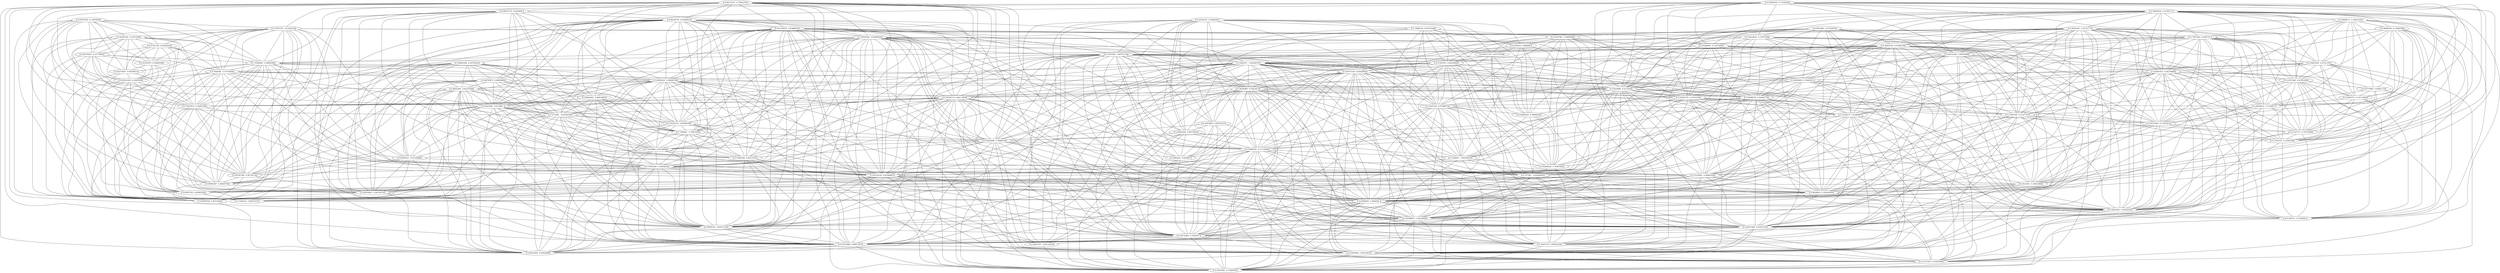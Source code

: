 graph {
	"[[ 0.66372272  0.75901475]]"
	"[[ 0.66372272  0.75901475]]" -- "[[ 0.84874779  0.8500609 ]]"
	"[[ 0.66372272  0.75901475]]" -- "[[ 0.69336795  0.65628023]]"
	"[[ 0.66372272  0.75901475]]" -- "[[ 0.61536541  0.81888016]]"
	"[[ 0.66372272  0.75901475]]" -- "[[ 0.58522924  0.65800024]]"
	"[[ 0.66372272  0.75901475]]" -- "[[ 0.68592221  0.58696768]]"
	"[[ 0.66372272  0.75901475]]" -- "[[ 0.88552061  0.64337838]]"
	"[[ 0.66372272  0.75901475]]" -- "[[ 0.80824647  0.90814681]]"
	"[[ 0.66372272  0.75901475]]" -- "[[ 0.56726719  0.68117809]]"
	"[[ 0.66372272  0.75901475]]" -- "[[ 0.82432861  0.611696  ]]"
	"[[ 0.66372272  0.75901475]]" -- "[[ 0.7271691   0.62180356]]"
	"[[ 0.66372272  0.75901475]]" -- "[[ 0.78225372  0.85349106]]"
	"[[ 0.66372272  0.75901475]]" -- "[[ 0.7426645   0.79953346]]"
	"[[ 0.66372272  0.75901475]]" -- "[[ 0.52020489  0.76680144]]"
	"[[ 0.66372272  0.75901475]]" -- "[[ 0.79278999  0.76158896]]"
	"[[ 0.66372272  0.75901475]]" -- "[[ 0.70494546  0.82375337]]"
	"[[ 0.66372272  0.75901475]]" -- "[[ 0.72583426  0.52004832]]"
	"[[ 0.66372272  0.75901475]]" -- "[[ 0.61535145  0.67489697]]"
	"[[ 0.66372272  0.75901475]]" -- "[[ 0.6666238   0.65015134]]"
	"[[ 0.66372272  0.75901475]]" -- "[[ 0.38733993  0.7444187 ]]"
	"[[ 0.66372272  0.75901475]]" -- "[[ 0.61910668  0.66871957]]"
	"[[ 0.66372272  0.75901475]]" -- "[[ 0.80032092  0.65829966]]"
	"[[ 0.66372272  0.75901475]]" -- "[[ 0.48207397  0.98114503]]"
	"[[ 0.53995058  0.17254264]]"
	"[[ 0.53995058  0.17254264]]" -- "[[ 0.78237397  0.21024218]]"
	"[[ 0.53995058  0.17254264]]" -- "[[ 0.30685259  0.2276477 ]]"
	"[[ 0.53995058  0.17254264]]" -- "[[ 0.54410622  0.11675328]]"
	"[[ 0.53995058  0.17254264]]" -- "[[ 0.54588054  0.11672446]]"
	"[[ 0.53995058  0.17254264]]" -- "[[ 0.38122168  0.26005498]]"
	"[[ 0.53995058  0.17254264]]" -- "[[ 0.74599826  0.30664396]]"
	"[[ 0.53995058  0.17254264]]" -- "[[ 0.26403472  0.26179848]]"
	"[[ 0.53995058  0.17254264]]" -- "[[ 0.5019969  0.4131638]]"
	"[[ 0.53995058  0.17254264]]" -- "[[ 0.53561578  0.25535316]]"
	"[[ 0.53995058  0.17254264]]" -- "[[ 0.74410512  0.24405166]]"
	"[[ 0.53995058  0.17254264]]" -- "[[ 0.28209214  0.1514687 ]]"
	"[[ 0.53995058  0.17254264]]" -- "[[ 0.37300169  0.31197747]]"
	"[[ 0.53995058  0.17254264]]" -- "[[ 0.36374443  0.17547813]]"
	"[[ 0.53995058  0.17254264]]" -- "[[ 0.53126901  0.29664328]]"
	"[[ 0.53995058  0.17254264]]" -- "[[ 0.4512302   0.16621889]]"
	"[[ 0.53995058  0.17254264]]" -- "[[ 0.46368513  0.38220583]]"
	"[[ 0.53995058  0.17254264]]" -- "[[ 0.65647355  0.03095258]]"
	"[[ 0.53995058  0.17254264]]" -- "[[ 0.71084341  0.06632327]]"
	"[[ 0.97872955  0.13879059]]"
	"[[ 0.97872955  0.13879059]]" -- "[[ 0.78237397  0.21024218]]"
	"[[ 0.97872955  0.13879059]]" -- "[[ 0.92362392  0.12671684]]"
	"[[ 0.97872955  0.13879059]]" -- "[[ 0.87301758  0.05629245]]"
	"[[ 0.97872955  0.13879059]]" -- "[[ 0.85576203  0.12775887]]"
	"[[ 0.97872955  0.13879059]]" -- "[[ 0.91032079  0.02882044]]"
	"[[ 0.97872955  0.13879059]]" -- "[[ 0.74599826  0.30664396]]"
	"[[ 0.97872955  0.13879059]]" -- "[[ 0.7948396   0.33753856]]"
	"[[ 0.97872955  0.13879059]]" -- "[[ 0.92279307  0.05039871]]"
	"[[ 0.97872955  0.13879059]]" -- "[[ 0.92541439  0.14887604]]"
	"[[ 0.97872955  0.13879059]]" -- "[[ 0.74410512  0.24405166]]"
	"[[ 0.97872955  0.13879059]]" -- "[[ 0.94787384  0.38718114]]"
	"[[ 0.97872955  0.13879059]]" -- "[[ 0.99081667  0.39440756]]"
	"[[ 0.97872955  0.13879059]]" -- "[[ 0.85095566  0.38314394]]"
	"[[ 0.97872955  0.13879059]]" -- "[[ 0.71084341  0.06632327]]"
	"[[ 0.78237397  0.21024218]]"
	"[[ 0.78237397  0.21024218]]" -- "[[ 0.92362392  0.12671684]]"
	"[[ 0.78237397  0.21024218]]" -- "[[ 0.87301758  0.05629245]]"
	"[[ 0.78237397  0.21024218]]" -- "[[ 0.54410622  0.11675328]]"
	"[[ 0.78237397  0.21024218]]" -- "[[ 0.85576203  0.12775887]]"
	"[[ 0.78237397  0.21024218]]" -- "[[ 0.54588054  0.11672446]]"
	"[[ 0.78237397  0.21024218]]" -- "[[ 0.91032079  0.02882044]]"
	"[[ 0.78237397  0.21024218]]" -- "[[ 0.74599826  0.30664396]]"
	"[[ 0.78237397  0.21024218]]" -- "[[ 0.7948396   0.33753856]]"
	"[[ 0.78237397  0.21024218]]" -- "[[ 0.92279307  0.05039871]]"
	"[[ 0.78237397  0.21024218]]" -- "[[ 0.53561578  0.25535316]]"
	"[[ 0.78237397  0.21024218]]" -- "[[ 0.92541439  0.14887604]]"
	"[[ 0.78237397  0.21024218]]" -- "[[ 0.74410512  0.24405166]]"
	"[[ 0.78237397  0.21024218]]" -- "[[ 0.53126901  0.29664328]]"
	"[[ 0.78237397  0.21024218]]" -- "[[ 0.94787384  0.38718114]]"
	"[[ 0.78237397  0.21024218]]" -- "[[ 0.99081667  0.39440756]]"
	"[[ 0.78237397  0.21024218]]" -- "[[ 0.86794927  0.46720574]]"
	"[[ 0.78237397  0.21024218]]" -- "[[ 0.65647355  0.03095258]]"
	"[[ 0.78237397  0.21024218]]" -- "[[ 0.85095566  0.38314394]]"
	"[[ 0.78237397  0.21024218]]" -- "[[ 0.71084341  0.06632327]]"
	"[[ 0.28764163  0.9366428 ]]"
	"[[ 0.28764163  0.9366428 ]]" -- "[[ 0.13880145  0.95475248]]"
	"[[ 0.28764163  0.9366428 ]]" -- "[[ 0.0359935  0.966998 ]]"
	"[[ 0.28764163  0.9366428 ]]" -- "[[ 0.35307981  0.68701134]]"
	"[[ 0.28764163  0.9366428 ]]" -- "[[ 0.06511703  0.97275199]]"
	"[[ 0.28764163  0.9366428 ]]" -- "[[ 0.21291543  0.84256944]]"
	"[[ 0.28764163  0.9366428 ]]" -- "[[ 0.34395865  0.70614475]]"
	"[[ 0.28764163  0.9366428 ]]" -- "[[ 0.41878852  0.99316127]]"
	"[[ 0.28764163  0.9366428 ]]" -- "[[ 0.38461829  0.95019952]]"
	"[[ 0.28764163  0.9366428 ]]" -- "[[ 0.22441303  0.67488072]]"
	"[[ 0.28764163  0.9366428 ]]" -- "[[ 0.02088229  0.79994025]]"
	"[[ 0.28764163  0.9366428 ]]" -- "[[ 0.52020489  0.76680144]]"
	"[[ 0.28764163  0.9366428 ]]" -- "[[ 0.34986783  0.71112642]]"
	"[[ 0.28764163  0.9366428 ]]" -- "[[ 0.1248853   0.82583023]]"
	"[[ 0.28764163  0.9366428 ]]" -- "[[ 0.4065292  0.943085 ]]"
	"[[ 0.28764163  0.9366428 ]]" -- "[[ 0.38733993  0.7444187 ]]"
	"[[ 0.28764163  0.9366428 ]]" -- "[[ 0.48207397  0.98114503]]"
	"[[ 0.28764163  0.9366428 ]]" -- "[[ 0.35203081  0.72285481]]"
	"[[ 0.30685259  0.2276477 ]]"
	"[[ 0.30685259  0.2276477 ]]" -- "[[ 0.54410622  0.11675328]]"
	"[[ 0.30685259  0.2276477 ]]" -- "[[ 0.0696913   0.18443145]]"
	"[[ 0.30685259  0.2276477 ]]" -- "[[ 0.30541447  0.37141777]]"
	"[[ 0.30685259  0.2276477 ]]" -- "[[ 0.08490526  0.12080769]]"
	"[[ 0.30685259  0.2276477 ]]" -- "[[ 0.17581495  0.3395731 ]]"
	"[[ 0.30685259  0.2276477 ]]" -- "[[ 0.54588054  0.11672446]]"
	"[[ 0.30685259  0.2276477 ]]" -- "[[ 0.38122168  0.26005498]]"
	"[[ 0.30685259  0.2276477 ]]" -- "[[ 0.03601094  0.35121187]]"
	"[[ 0.30685259  0.2276477 ]]" -- "[[ 0.26403472  0.26179848]]"
	"[[ 0.30685259  0.2276477 ]]" -- "[[ 0.5019969  0.4131638]]"
	"[[ 0.30685259  0.2276477 ]]" -- "[[ 0.22337448  0.22785346]]"
	"[[ 0.30685259  0.2276477 ]]" -- "[[ 0.04567713  0.16113044]]"
	"[[ 0.30685259  0.2276477 ]]" -- "[[ 0.53561578  0.25535316]]"
	"[[ 0.30685259  0.2276477 ]]" -- "[[ 0.28209214  0.1514687 ]]"
	"[[ 0.30685259  0.2276477 ]]" -- "[[ 0.37300169  0.31197747]]"
	"[[ 0.30685259  0.2276477 ]]" -- "[[ 0.36374443  0.17547813]]"
	"[[ 0.30685259  0.2276477 ]]" -- "[[ 0.21221733  0.16725469]]"
	"[[ 0.30685259  0.2276477 ]]" -- "[[ 0.53126901  0.29664328]]"
	"[[ 0.30685259  0.2276477 ]]" -- "[[ 0.4512302   0.16621889]]"
	"[[ 0.30685259  0.2276477 ]]" -- "[[ 0.46368513  0.38220583]]"
	"[[ 0.30685259  0.2276477 ]]" -- "[[ 0.15163167  0.13592556]]"
	"[[ 0.30685259  0.2276477 ]]" -- "[[ 0.19545394  0.35632616]]"
	"[[ 0.30685259  0.2276477 ]]" -- "[[ 0.42031098  0.45427214]]"
	"[[ 0.30685259  0.2276477 ]]" -- "[[ 0.01240237  0.2746666 ]]"
	"[[ 0.84874779  0.8500609 ]]"
	"[[ 0.84874779  0.8500609 ]]" -- "[[ 0.69336795  0.65628023]]"
	"[[ 0.84874779  0.8500609 ]]" -- "[[ 0.61536541  0.81888016]]"
	"[[ 0.84874779  0.8500609 ]]" -- "[[ 0.98705675  0.68069699]]"
	"[[ 0.84874779  0.8500609 ]]" -- "[[ 0.88552061  0.64337838]]"
	"[[ 0.84874779  0.8500609 ]]" -- "[[ 0.80824647  0.90814681]]"
	"[[ 0.84874779  0.8500609 ]]" -- "[[ 0.82432861  0.611696  ]]"
	"[[ 0.84874779  0.8500609 ]]" -- "[[ 0.7271691   0.62180356]]"
	"[[ 0.84874779  0.8500609 ]]" -- "[[ 0.78225372  0.85349106]]"
	"[[ 0.84874779  0.8500609 ]]" -- "[[ 0.7426645   0.79953346]]"
	"[[ 0.84874779  0.8500609 ]]" -- "[[ 0.79278999  0.76158896]]"
	"[[ 0.84874779  0.8500609 ]]" -- "[[ 0.70494546  0.82375337]]"
	"[[ 0.84874779  0.8500609 ]]" -- "[[ 0.61535145  0.67489697]]"
	"[[ 0.84874779  0.8500609 ]]" -- "[[ 0.6666238   0.65015134]]"
	"[[ 0.84874779  0.8500609 ]]" -- "[[ 0.61910668  0.66871957]]"
	"[[ 0.84874779  0.8500609 ]]" -- "[[ 0.80032092  0.65829966]]"
	"[[ 0.92362392  0.12671684]]"
	"[[ 0.92362392  0.12671684]]" -- "[[ 0.87301758  0.05629245]]"
	"[[ 0.92362392  0.12671684]]" -- "[[ 0.85576203  0.12775887]]"
	"[[ 0.92362392  0.12671684]]" -- "[[ 0.91032079  0.02882044]]"
	"[[ 0.92362392  0.12671684]]" -- "[[ 0.74599826  0.30664396]]"
	"[[ 0.92362392  0.12671684]]" -- "[[ 0.7948396   0.33753856]]"
	"[[ 0.92362392  0.12671684]]" -- "[[ 0.92279307  0.05039871]]"
	"[[ 0.92362392  0.12671684]]" -- "[[ 0.92541439  0.14887604]]"
	"[[ 0.92362392  0.12671684]]" -- "[[ 0.74410512  0.24405166]]"
	"[[ 0.92362392  0.12671684]]" -- "[[ 0.94787384  0.38718114]]"
	"[[ 0.92362392  0.12671684]]" -- "[[ 0.99081667  0.39440756]]"
	"[[ 0.92362392  0.12671684]]" -- "[[ 0.65647355  0.03095258]]"
	"[[ 0.92362392  0.12671684]]" -- "[[ 0.85095566  0.38314394]]"
	"[[ 0.92362392  0.12671684]]" -- "[[ 0.71084341  0.06632327]]"
	"[[ 0.87301758  0.05629245]]"
	"[[ 0.87301758  0.05629245]]" -- "[[ 0.85576203  0.12775887]]"
	"[[ 0.87301758  0.05629245]]" -- "[[ 0.91032079  0.02882044]]"
	"[[ 0.87301758  0.05629245]]" -- "[[ 0.74599826  0.30664396]]"
	"[[ 0.87301758  0.05629245]]" -- "[[ 0.7948396   0.33753856]]"
	"[[ 0.87301758  0.05629245]]" -- "[[ 0.92279307  0.05039871]]"
	"[[ 0.87301758  0.05629245]]" -- "[[ 0.92541439  0.14887604]]"
	"[[ 0.87301758  0.05629245]]" -- "[[ 0.74410512  0.24405166]]"
	"[[ 0.87301758  0.05629245]]" -- "[[ 0.65647355  0.03095258]]"
	"[[ 0.87301758  0.05629245]]" -- "[[ 0.71084341  0.06632327]]"
	"[[ 0.54410622  0.11675328]]"
	"[[ 0.54410622  0.11675328]]" -- "[[ 0.54588054  0.11672446]]"
	"[[ 0.54410622  0.11675328]]" -- "[[ 0.38122168  0.26005498]]"
	"[[ 0.54410622  0.11675328]]" -- "[[ 0.74599826  0.30664396]]"
	"[[ 0.54410622  0.11675328]]" -- "[[ 0.5019969  0.4131638]]"
	"[[ 0.54410622  0.11675328]]" -- "[[ 0.53561578  0.25535316]]"
	"[[ 0.54410622  0.11675328]]" -- "[[ 0.74410512  0.24405166]]"
	"[[ 0.54410622  0.11675328]]" -- "[[ 0.28209214  0.1514687 ]]"
	"[[ 0.54410622  0.11675328]]" -- "[[ 0.37300169  0.31197747]]"
	"[[ 0.54410622  0.11675328]]" -- "[[ 0.36374443  0.17547813]]"
	"[[ 0.54410622  0.11675328]]" -- "[[ 0.53126901  0.29664328]]"
	"[[ 0.54410622  0.11675328]]" -- "[[ 0.4512302   0.16621889]]"
	"[[ 0.54410622  0.11675328]]" -- "[[ 0.46368513  0.38220583]]"
	"[[ 0.54410622  0.11675328]]" -- "[[ 0.65647355  0.03095258]]"
	"[[ 0.54410622  0.11675328]]" -- "[[ 0.71084341  0.06632327]]"
	"[[ 0.85576203  0.12775887]]"
	"[[ 0.85576203  0.12775887]]" -- "[[ 0.91032079  0.02882044]]"
	"[[ 0.85576203  0.12775887]]" -- "[[ 0.74599826  0.30664396]]"
	"[[ 0.85576203  0.12775887]]" -- "[[ 0.7948396   0.33753856]]"
	"[[ 0.85576203  0.12775887]]" -- "[[ 0.92279307  0.05039871]]"
	"[[ 0.85576203  0.12775887]]" -- "[[ 0.92541439  0.14887604]]"
	"[[ 0.85576203  0.12775887]]" -- "[[ 0.74410512  0.24405166]]"
	"[[ 0.85576203  0.12775887]]" -- "[[ 0.94787384  0.38718114]]"
	"[[ 0.85576203  0.12775887]]" -- "[[ 0.99081667  0.39440756]]"
	"[[ 0.85576203  0.12775887]]" -- "[[ 0.65647355  0.03095258]]"
	"[[ 0.85576203  0.12775887]]" -- "[[ 0.85095566  0.38314394]]"
	"[[ 0.85576203  0.12775887]]" -- "[[ 0.71084341  0.06632327]]"
	"[[ 0.69336795  0.65628023]]"
	"[[ 0.69336795  0.65628023]]" -- "[[ 0.94602596  0.54795652]]"
	"[[ 0.69336795  0.65628023]]" -- "[[ 0.61536541  0.81888016]]"
	"[[ 0.69336795  0.65628023]]" -- "[[ 0.58522924  0.65800024]]"
	"[[ 0.69336795  0.65628023]]" -- "[[ 0.98705675  0.68069699]]"
	"[[ 0.69336795  0.65628023]]" -- "[[ 0.4542271   0.49528761]]"
	"[[ 0.69336795  0.65628023]]" -- "[[ 0.68592221  0.58696768]]"
	"[[ 0.69336795  0.65628023]]" -- "[[ 0.88552061  0.64337838]]"
	"[[ 0.69336795  0.65628023]]" -- "[[ 0.80824647  0.90814681]]"
	"[[ 0.69336795  0.65628023]]" -- "[[ 0.56726719  0.68117809]]"
	"[[ 0.69336795  0.65628023]]" -- "[[ 0.82432861  0.611696  ]]"
	"[[ 0.69336795  0.65628023]]" -- "[[ 0.7271691   0.62180356]]"
	"[[ 0.69336795  0.65628023]]" -- "[[ 0.78225372  0.85349106]]"
	"[[ 0.69336795  0.65628023]]" -- "[[ 0.7426645   0.79953346]]"
	"[[ 0.69336795  0.65628023]]" -- "[[ 0.52020489  0.76680144]]"
	"[[ 0.69336795  0.65628023]]" -- "[[ 0.79278999  0.76158896]]"
	"[[ 0.69336795  0.65628023]]" -- "[[ 0.70494546  0.82375337]]"
	"[[ 0.69336795  0.65628023]]" -- "[[ 0.95058221  0.51218684]]"
	"[[ 0.69336795  0.65628023]]" -- "[[ 0.72583426  0.52004832]]"
	"[[ 0.69336795  0.65628023]]" -- "[[ 0.61535145  0.67489697]]"
	"[[ 0.69336795  0.65628023]]" -- "[[ 0.44098493  0.4964562 ]]"
	"[[ 0.69336795  0.65628023]]" -- "[[ 0.86794927  0.46720574]]"
	"[[ 0.69336795  0.65628023]]" -- "[[ 0.6666238   0.65015134]]"
	"[[ 0.69336795  0.65628023]]" -- "[[ 0.61910668  0.66871957]]"
	"[[ 0.69336795  0.65628023]]" -- "[[ 0.80032092  0.65829966]]"
	"[[ 0.13880145  0.95475248]]"
	"[[ 0.13880145  0.95475248]]" -- "[[ 0.0102788   0.78882896]]"
	"[[ 0.13880145  0.95475248]]" -- "[[ 0.0359935  0.966998 ]]"
	"[[ 0.13880145  0.95475248]]" -- "[[ 0.06511703  0.97275199]]"
	"[[ 0.13880145  0.95475248]]" -- "[[ 0.21291543  0.84256944]]"
	"[[ 0.13880145  0.95475248]]" -- "[[ 0.41878852  0.99316127]]"
	"[[ 0.13880145  0.95475248]]" -- "[[ 0.38461829  0.95019952]]"
	"[[ 0.13880145  0.95475248]]" -- "[[ 0.22441303  0.67488072]]"
	"[[ 0.13880145  0.95475248]]" -- "[[ 0.02088229  0.79994025]]"
	"[[ 0.13880145  0.95475248]]" -- "[[ 0.1248853   0.82583023]]"
	"[[ 0.13880145  0.95475248]]" -- "[[ 0.02266326  0.74267842]]"
	"[[ 0.13880145  0.95475248]]" -- "[[ 0.4065292  0.943085 ]]"
	"[[ 0.13880145  0.95475248]]" -- "[[ 0.10007103  0.69492102]]"
	"[[ 0.94602596  0.54795652]]"
	"[[ 0.94602596  0.54795652]]" -- "[[ 0.7948396   0.33753856]]"
	"[[ 0.94602596  0.54795652]]" -- "[[ 0.98705675  0.68069699]]"
	"[[ 0.94602596  0.54795652]]" -- "[[ 0.68592221  0.58696768]]"
	"[[ 0.94602596  0.54795652]]" -- "[[ 0.88552061  0.64337838]]"
	"[[ 0.94602596  0.54795652]]" -- "[[ 0.82432861  0.611696  ]]"
	"[[ 0.94602596  0.54795652]]" -- "[[ 0.7271691   0.62180356]]"
	"[[ 0.94602596  0.54795652]]" -- "[[ 0.79278999  0.76158896]]"
	"[[ 0.94602596  0.54795652]]" -- "[[ 0.95058221  0.51218684]]"
	"[[ 0.94602596  0.54795652]]" -- "[[ 0.72583426  0.52004832]]"
	"[[ 0.94602596  0.54795652]]" -- "[[ 0.94787384  0.38718114]]"
	"[[ 0.94602596  0.54795652]]" -- "[[ 0.99081667  0.39440756]]"
	"[[ 0.94602596  0.54795652]]" -- "[[ 0.86794927  0.46720574]]"
	"[[ 0.94602596  0.54795652]]" -- "[[ 0.6666238   0.65015134]]"
	"[[ 0.94602596  0.54795652]]" -- "[[ 0.85095566  0.38314394]]"
	"[[ 0.94602596  0.54795652]]" -- "[[ 0.80032092  0.65829966]]"
	"[[ 0.0696913   0.18443145]]"
	"[[ 0.0696913   0.18443145]]" -- "[[ 0.08490526  0.12080769]]"
	"[[ 0.0696913   0.18443145]]" -- "[[ 0.17581495  0.3395731 ]]"
	"[[ 0.0696913   0.18443145]]" -- "[[ 0.03601094  0.35121187]]"
	"[[ 0.0696913   0.18443145]]" -- "[[ 0.26403472  0.26179848]]"
	"[[ 0.0696913   0.18443145]]" -- "[[ 0.22337448  0.22785346]]"
	"[[ 0.0696913   0.18443145]]" -- "[[ 0.05774965  0.04891115]]"
	"[[ 0.0696913   0.18443145]]" -- "[[ 0.04567713  0.16113044]]"
	"[[ 0.0696913   0.18443145]]" -- "[[ 0.28209214  0.1514687 ]]"
	"[[ 0.0696913   0.18443145]]" -- "[[ 0.36374443  0.17547813]]"
	"[[ 0.0696913   0.18443145]]" -- "[[ 0.21221733  0.16725469]]"
	"[[ 0.0696913   0.18443145]]" -- "[[ 0.15163167  0.13592556]]"
	"[[ 0.0696913   0.18443145]]" -- "[[ 0.19545394  0.35632616]]"
	"[[ 0.0696913   0.18443145]]" -- "[[ 0.01240237  0.2746666 ]]"
	"[[ 0.61536541  0.81888016]]"
	"[[ 0.61536541  0.81888016]]" -- "[[ 0.58522924  0.65800024]]"
	"[[ 0.61536541  0.81888016]]" -- "[[ 0.35307981  0.68701134]]"
	"[[ 0.61536541  0.81888016]]" -- "[[ 0.68592221  0.58696768]]"
	"[[ 0.61536541  0.81888016]]" -- "[[ 0.80824647  0.90814681]]"
	"[[ 0.61536541  0.81888016]]" -- "[[ 0.34395865  0.70614475]]"
	"[[ 0.61536541  0.81888016]]" -- "[[ 0.56726719  0.68117809]]"
	"[[ 0.61536541  0.81888016]]" -- "[[ 0.41878852  0.99316127]]"
	"[[ 0.61536541  0.81888016]]" -- "[[ 0.38461829  0.95019952]]"
	"[[ 0.61536541  0.81888016]]" -- "[[ 0.82432861  0.611696  ]]"
	"[[ 0.61536541  0.81888016]]" -- "[[ 0.7271691   0.62180356]]"
	"[[ 0.61536541  0.81888016]]" -- "[[ 0.78225372  0.85349106]]"
	"[[ 0.61536541  0.81888016]]" -- "[[ 0.7426645   0.79953346]]"
	"[[ 0.61536541  0.81888016]]" -- "[[ 0.52020489  0.76680144]]"
	"[[ 0.61536541  0.81888016]]" -- "[[ 0.34986783  0.71112642]]"
	"[[ 0.61536541  0.81888016]]" -- "[[ 0.79278999  0.76158896]]"
	"[[ 0.61536541  0.81888016]]" -- "[[ 0.70494546  0.82375337]]"
	"[[ 0.61536541  0.81888016]]" -- "[[ 0.61535145  0.67489697]]"
	"[[ 0.61536541  0.81888016]]" -- "[[ 0.4065292  0.943085 ]]"
	"[[ 0.61536541  0.81888016]]" -- "[[ 0.6666238   0.65015134]]"
	"[[ 0.61536541  0.81888016]]" -- "[[ 0.38733993  0.7444187 ]]"
	"[[ 0.61536541  0.81888016]]" -- "[[ 0.61910668  0.66871957]]"
	"[[ 0.61536541  0.81888016]]" -- "[[ 0.80032092  0.65829966]]"
	"[[ 0.61536541  0.81888016]]" -- "[[ 0.48207397  0.98114503]]"
	"[[ 0.61536541  0.81888016]]" -- "[[ 0.35203081  0.72285481]]"
	"[[ 0.30541447  0.37141777]]"
	"[[ 0.30541447  0.37141777]]" -- "[[ 0.17581495  0.3395731 ]]"
	"[[ 0.30541447  0.37141777]]" -- "[[ 0.38122168  0.26005498]]"
	"[[ 0.30541447  0.37141777]]" -- "[[ 0.03601094  0.35121187]]"
	"[[ 0.30541447  0.37141777]]" -- "[[ 0.32993764  0.57480139]]"
	"[[ 0.30541447  0.37141777]]" -- "[[ 0.26403472  0.26179848]]"
	"[[ 0.30541447  0.37141777]]" -- "[[ 0.4542271   0.49528761]]"
	"[[ 0.30541447  0.37141777]]" -- "[[ 0.36757238  0.63629982]]"
	"[[ 0.30541447  0.37141777]]" -- "[[ 0.09560816  0.5448322 ]]"
	"[[ 0.30541447  0.37141777]]" -- "[[ 0.5019969  0.4131638]]"
	"[[ 0.30541447  0.37141777]]" -- "[[ 0.22337448  0.22785346]]"
	"[[ 0.30541447  0.37141777]]" -- "[[ 0.20698352  0.56390773]]"
	"[[ 0.30541447  0.37141777]]" -- "[[ 0.53561578  0.25535316]]"
	"[[ 0.30541447  0.37141777]]" -- "[[ 0.15182273  0.52448067]]"
	"[[ 0.30541447  0.37141777]]" -- "[[ 0.28209214  0.1514687 ]]"
	"[[ 0.30541447  0.37141777]]" -- "[[ 0.37300169  0.31197747]]"
	"[[ 0.30541447  0.37141777]]" -- "[[ 0.36374443  0.17547813]]"
	"[[ 0.30541447  0.37141777]]" -- "[[ 0.21221733  0.16725469]]"
	"[[ 0.30541447  0.37141777]]" -- "[[ 0.53126901  0.29664328]]"
	"[[ 0.30541447  0.37141777]]" -- "[[ 0.4512302   0.16621889]]"
	"[[ 0.30541447  0.37141777]]" -- "[[ 0.46368513  0.38220583]]"
	"[[ 0.30541447  0.37141777]]" -- "[[ 0.15163167  0.13592556]]"
	"[[ 0.30541447  0.37141777]]" -- "[[ 0.44098493  0.4964562 ]]"
	"[[ 0.30541447  0.37141777]]" -- "[[ 0.19545394  0.35632616]]"
	"[[ 0.30541447  0.37141777]]" -- "[[ 0.42386907  0.52419928]]"
	"[[ 0.30541447  0.37141777]]" -- "[[ 0.42031098  0.45427214]]"
	"[[ 0.30541447  0.37141777]]" -- "[[ 0.43383494  0.50313625]]"
	"[[ 0.30541447  0.37141777]]" -- "[[ 0.15137055  0.51859309]]"
	"[[ 0.0567449   0.57702972]]"
	"[[ 0.0567449   0.57702972]]" -- "[[ 0.0102788   0.78882896]]"
	"[[ 0.0567449   0.57702972]]" -- "[[ 0.17581495  0.3395731 ]]"
	"[[ 0.0567449   0.57702972]]" -- "[[ 0.03601094  0.35121187]]"
	"[[ 0.0567449   0.57702972]]" -- "[[ 0.32993764  0.57480139]]"
	"[[ 0.0567449   0.57702972]]" -- "[[ 0.09560816  0.5448322 ]]"
	"[[ 0.0567449   0.57702972]]" -- "[[ 0.20698352  0.56390773]]"
	"[[ 0.0567449   0.57702972]]" -- "[[ 0.22441303  0.67488072]]"
	"[[ 0.0567449   0.57702972]]" -- "[[ 0.15182273  0.52448067]]"
	"[[ 0.0567449   0.57702972]]" -- "[[ 0.02088229  0.79994025]]"
	"[[ 0.0567449   0.57702972]]" -- "[[ 0.1248853   0.82583023]]"
	"[[ 0.0567449   0.57702972]]" -- "[[ 0.02266326  0.74267842]]"
	"[[ 0.0567449   0.57702972]]" -- "[[ 0.157189    0.65058095]]"
	"[[ 0.0567449   0.57702972]]" -- "[[ 0.19545394  0.35632616]]"
	"[[ 0.0567449   0.57702972]]" -- "[[ 0.10007103  0.69492102]]"
	"[[ 0.0567449   0.57702972]]" -- "[[ 0.15137055  0.51859309]]"
	"[[ 0.08490526  0.12080769]]"
	"[[ 0.08490526  0.12080769]]" -- "[[ 0.17581495  0.3395731 ]]"
	"[[ 0.08490526  0.12080769]]" -- "[[ 0.03601094  0.35121187]]"
	"[[ 0.08490526  0.12080769]]" -- "[[ 0.26403472  0.26179848]]"
	"[[ 0.08490526  0.12080769]]" -- "[[ 0.22337448  0.22785346]]"
	"[[ 0.08490526  0.12080769]]" -- "[[ 0.05774965  0.04891115]]"
	"[[ 0.08490526  0.12080769]]" -- "[[ 0.04567713  0.16113044]]"
	"[[ 0.08490526  0.12080769]]" -- "[[ 0.28209214  0.1514687 ]]"
	"[[ 0.08490526  0.12080769]]" -- "[[ 0.36374443  0.17547813]]"
	"[[ 0.08490526  0.12080769]]" -- "[[ 0.21221733  0.16725469]]"
	"[[ 0.08490526  0.12080769]]" -- "[[ 0.15163167  0.13592556]]"
	"[[ 0.08490526  0.12080769]]" -- "[[ 0.19545394  0.35632616]]"
	"[[ 0.08490526  0.12080769]]" -- "[[ 0.01240237  0.2746666 ]]"
	"[[ 0.58522924  0.65800024]]"
	"[[ 0.58522924  0.65800024]]" -- "[[ 0.32993764  0.57480139]]"
	"[[ 0.58522924  0.65800024]]" -- "[[ 0.35307981  0.68701134]]"
	"[[ 0.58522924  0.65800024]]" -- "[[ 0.4542271   0.49528761]]"
	"[[ 0.58522924  0.65800024]]" -- "[[ 0.36757238  0.63629982]]"
	"[[ 0.58522924  0.65800024]]" -- "[[ 0.68592221  0.58696768]]"
	"[[ 0.58522924  0.65800024]]" -- "[[ 0.34395865  0.70614475]]"
	"[[ 0.58522924  0.65800024]]" -- "[[ 0.5019969  0.4131638]]"
	"[[ 0.58522924  0.65800024]]" -- "[[ 0.56726719  0.68117809]]"
	"[[ 0.58522924  0.65800024]]" -- "[[ 0.82432861  0.611696  ]]"
	"[[ 0.58522924  0.65800024]]" -- "[[ 0.7271691   0.62180356]]"
	"[[ 0.58522924  0.65800024]]" -- "[[ 0.78225372  0.85349106]]"
	"[[ 0.58522924  0.65800024]]" -- "[[ 0.7426645   0.79953346]]"
	"[[ 0.58522924  0.65800024]]" -- "[[ 0.52020489  0.76680144]]"
	"[[ 0.58522924  0.65800024]]" -- "[[ 0.34986783  0.71112642]]"
	"[[ 0.58522924  0.65800024]]" -- "[[ 0.79278999  0.76158896]]"
	"[[ 0.58522924  0.65800024]]" -- "[[ 0.70494546  0.82375337]]"
	"[[ 0.58522924  0.65800024]]" -- "[[ 0.72583426  0.52004832]]"
	"[[ 0.58522924  0.65800024]]" -- "[[ 0.61535145  0.67489697]]"
	"[[ 0.58522924  0.65800024]]" -- "[[ 0.44098493  0.4964562 ]]"
	"[[ 0.58522924  0.65800024]]" -- "[[ 0.42386907  0.52419928]]"
	"[[ 0.58522924  0.65800024]]" -- "[[ 0.42031098  0.45427214]]"
	"[[ 0.58522924  0.65800024]]" -- "[[ 0.6666238   0.65015134]]"
	"[[ 0.58522924  0.65800024]]" -- "[[ 0.38733993  0.7444187 ]]"
	"[[ 0.58522924  0.65800024]]" -- "[[ 0.61910668  0.66871957]]"
	"[[ 0.58522924  0.65800024]]" -- "[[ 0.80032092  0.65829966]]"
	"[[ 0.58522924  0.65800024]]" -- "[[ 0.43383494  0.50313625]]"
	"[[ 0.58522924  0.65800024]]" -- "[[ 0.35203081  0.72285481]]"
	"[[ 0.0102788   0.78882896]]"
	"[[ 0.0102788   0.78882896]]" -- "[[ 0.0359935  0.966998 ]]"
	"[[ 0.0102788   0.78882896]]" -- "[[ 0.06511703  0.97275199]]"
	"[[ 0.0102788   0.78882896]]" -- "[[ 0.21291543  0.84256944]]"
	"[[ 0.0102788   0.78882896]]" -- "[[ 0.09560816  0.5448322 ]]"
	"[[ 0.0102788   0.78882896]]" -- "[[ 0.20698352  0.56390773]]"
	"[[ 0.0102788   0.78882896]]" -- "[[ 0.22441303  0.67488072]]"
	"[[ 0.0102788   0.78882896]]" -- "[[ 0.15182273  0.52448067]]"
	"[[ 0.0102788   0.78882896]]" -- "[[ 0.02088229  0.79994025]]"
	"[[ 0.0102788   0.78882896]]" -- "[[ 0.1248853   0.82583023]]"
	"[[ 0.0102788   0.78882896]]" -- "[[ 0.02266326  0.74267842]]"
	"[[ 0.0102788   0.78882896]]" -- "[[ 0.157189    0.65058095]]"
	"[[ 0.0102788   0.78882896]]" -- "[[ 0.10007103  0.69492102]]"
	"[[ 0.17581495  0.3395731 ]]"
	"[[ 0.17581495  0.3395731 ]]" -- "[[ 0.38122168  0.26005498]]"
	"[[ 0.17581495  0.3395731 ]]" -- "[[ 0.03601094  0.35121187]]"
	"[[ 0.17581495  0.3395731 ]]" -- "[[ 0.32993764  0.57480139]]"
	"[[ 0.17581495  0.3395731 ]]" -- "[[ 0.26403472  0.26179848]]"
	"[[ 0.17581495  0.3395731 ]]" -- "[[ 0.09560816  0.5448322 ]]"
	"[[ 0.17581495  0.3395731 ]]" -- "[[ 0.22337448  0.22785346]]"
	"[[ 0.17581495  0.3395731 ]]" -- "[[ 0.20698352  0.56390773]]"
	"[[ 0.17581495  0.3395731 ]]" -- "[[ 0.04567713  0.16113044]]"
	"[[ 0.17581495  0.3395731 ]]" -- "[[ 0.15182273  0.52448067]]"
	"[[ 0.17581495  0.3395731 ]]" -- "[[ 0.28209214  0.1514687 ]]"
	"[[ 0.17581495  0.3395731 ]]" -- "[[ 0.37300169  0.31197747]]"
	"[[ 0.17581495  0.3395731 ]]" -- "[[ 0.36374443  0.17547813]]"
	"[[ 0.17581495  0.3395731 ]]" -- "[[ 0.21221733  0.16725469]]"
	"[[ 0.17581495  0.3395731 ]]" -- "[[ 0.46368513  0.38220583]]"
	"[[ 0.17581495  0.3395731 ]]" -- "[[ 0.15163167  0.13592556]]"
	"[[ 0.17581495  0.3395731 ]]" -- "[[ 0.19545394  0.35632616]]"
	"[[ 0.17581495  0.3395731 ]]" -- "[[ 0.42031098  0.45427214]]"
	"[[ 0.17581495  0.3395731 ]]" -- "[[ 0.01240237  0.2746666 ]]"
	"[[ 0.17581495  0.3395731 ]]" -- "[[ 0.15137055  0.51859309]]"
	"[[ 0.54588054  0.11672446]]"
	"[[ 0.54588054  0.11672446]]" -- "[[ 0.38122168  0.26005498]]"
	"[[ 0.54588054  0.11672446]]" -- "[[ 0.74599826  0.30664396]]"
	"[[ 0.54588054  0.11672446]]" -- "[[ 0.5019969  0.4131638]]"
	"[[ 0.54588054  0.11672446]]" -- "[[ 0.53561578  0.25535316]]"
	"[[ 0.54588054  0.11672446]]" -- "[[ 0.74410512  0.24405166]]"
	"[[ 0.54588054  0.11672446]]" -- "[[ 0.28209214  0.1514687 ]]"
	"[[ 0.54588054  0.11672446]]" -- "[[ 0.37300169  0.31197747]]"
	"[[ 0.54588054  0.11672446]]" -- "[[ 0.36374443  0.17547813]]"
	"[[ 0.54588054  0.11672446]]" -- "[[ 0.53126901  0.29664328]]"
	"[[ 0.54588054  0.11672446]]" -- "[[ 0.4512302   0.16621889]]"
	"[[ 0.54588054  0.11672446]]" -- "[[ 0.46368513  0.38220583]]"
	"[[ 0.54588054  0.11672446]]" -- "[[ 0.65647355  0.03095258]]"
	"[[ 0.54588054  0.11672446]]" -- "[[ 0.71084341  0.06632327]]"
	"[[ 0.38122168  0.26005498]]"
	"[[ 0.38122168  0.26005498]]" -- "[[ 0.26403472  0.26179848]]"
	"[[ 0.38122168  0.26005498]]" -- "[[ 0.4542271   0.49528761]]"
	"[[ 0.38122168  0.26005498]]" -- "[[ 0.5019969  0.4131638]]"
	"[[ 0.38122168  0.26005498]]" -- "[[ 0.22337448  0.22785346]]"
	"[[ 0.38122168  0.26005498]]" -- "[[ 0.53561578  0.25535316]]"
	"[[ 0.38122168  0.26005498]]" -- "[[ 0.28209214  0.1514687 ]]"
	"[[ 0.38122168  0.26005498]]" -- "[[ 0.37300169  0.31197747]]"
	"[[ 0.38122168  0.26005498]]" -- "[[ 0.36374443  0.17547813]]"
	"[[ 0.38122168  0.26005498]]" -- "[[ 0.21221733  0.16725469]]"
	"[[ 0.38122168  0.26005498]]" -- "[[ 0.53126901  0.29664328]]"
	"[[ 0.38122168  0.26005498]]" -- "[[ 0.4512302   0.16621889]]"
	"[[ 0.38122168  0.26005498]]" -- "[[ 0.46368513  0.38220583]]"
	"[[ 0.38122168  0.26005498]]" -- "[[ 0.15163167  0.13592556]]"
	"[[ 0.38122168  0.26005498]]" -- "[[ 0.44098493  0.4964562 ]]"
	"[[ 0.38122168  0.26005498]]" -- "[[ 0.19545394  0.35632616]]"
	"[[ 0.38122168  0.26005498]]" -- "[[ 0.42386907  0.52419928]]"
	"[[ 0.38122168  0.26005498]]" -- "[[ 0.42031098  0.45427214]]"
	"[[ 0.38122168  0.26005498]]" -- "[[ 0.43383494  0.50313625]]"
	"[[ 0.91032079  0.02882044]]"
	"[[ 0.91032079  0.02882044]]" -- "[[ 0.92279307  0.05039871]]"
	"[[ 0.91032079  0.02882044]]" -- "[[ 0.92541439  0.14887604]]"
	"[[ 0.91032079  0.02882044]]" -- "[[ 0.74410512  0.24405166]]"
	"[[ 0.91032079  0.02882044]]" -- "[[ 0.65647355  0.03095258]]"
	"[[ 0.91032079  0.02882044]]" -- "[[ 0.71084341  0.06632327]]"
	"[[ 0.03601094  0.35121187]]"
	"[[ 0.03601094  0.35121187]]" -- "[[ 0.26403472  0.26179848]]"
	"[[ 0.03601094  0.35121187]]" -- "[[ 0.09560816  0.5448322 ]]"
	"[[ 0.03601094  0.35121187]]" -- "[[ 0.22337448  0.22785346]]"
	"[[ 0.03601094  0.35121187]]" -- "[[ 0.20698352  0.56390773]]"
	"[[ 0.03601094  0.35121187]]" -- "[[ 0.04567713  0.16113044]]"
	"[[ 0.03601094  0.35121187]]" -- "[[ 0.15182273  0.52448067]]"
	"[[ 0.03601094  0.35121187]]" -- "[[ 0.21221733  0.16725469]]"
	"[[ 0.03601094  0.35121187]]" -- "[[ 0.15163167  0.13592556]]"
	"[[ 0.03601094  0.35121187]]" -- "[[ 0.19545394  0.35632616]]"
	"[[ 0.03601094  0.35121187]]" -- "[[ 0.01240237  0.2746666 ]]"
	"[[ 0.03601094  0.35121187]]" -- "[[ 0.15137055  0.51859309]]"
	"[[ 0.32993764  0.57480139]]"
	"[[ 0.32993764  0.57480139]]" -- "[[ 0.35307981  0.68701134]]"
	"[[ 0.32993764  0.57480139]]" -- "[[ 0.4542271   0.49528761]]"
	"[[ 0.32993764  0.57480139]]" -- "[[ 0.21291543  0.84256944]]"
	"[[ 0.32993764  0.57480139]]" -- "[[ 0.36757238  0.63629982]]"
	"[[ 0.32993764  0.57480139]]" -- "[[ 0.09560816  0.5448322 ]]"
	"[[ 0.32993764  0.57480139]]" -- "[[ 0.34395865  0.70614475]]"
	"[[ 0.32993764  0.57480139]]" -- "[[ 0.5019969  0.4131638]]"
	"[[ 0.32993764  0.57480139]]" -- "[[ 0.20698352  0.56390773]]"
	"[[ 0.32993764  0.57480139]]" -- "[[ 0.56726719  0.68117809]]"
	"[[ 0.32993764  0.57480139]]" -- "[[ 0.22441303  0.67488072]]"
	"[[ 0.32993764  0.57480139]]" -- "[[ 0.15182273  0.52448067]]"
	"[[ 0.32993764  0.57480139]]" -- "[[ 0.52020489  0.76680144]]"
	"[[ 0.32993764  0.57480139]]" -- "[[ 0.34986783  0.71112642]]"
	"[[ 0.32993764  0.57480139]]" -- "[[ 0.37300169  0.31197747]]"
	"[[ 0.32993764  0.57480139]]" -- "[[ 0.46368513  0.38220583]]"
	"[[ 0.32993764  0.57480139]]" -- "[[ 0.157189    0.65058095]]"
	"[[ 0.32993764  0.57480139]]" -- "[[ 0.44098493  0.4964562 ]]"
	"[[ 0.32993764  0.57480139]]" -- "[[ 0.19545394  0.35632616]]"
	"[[ 0.32993764  0.57480139]]" -- "[[ 0.42386907  0.52419928]]"
	"[[ 0.32993764  0.57480139]]" -- "[[ 0.42031098  0.45427214]]"
	"[[ 0.32993764  0.57480139]]" -- "[[ 0.38733993  0.7444187 ]]"
	"[[ 0.32993764  0.57480139]]" -- "[[ 0.10007103  0.69492102]]"
	"[[ 0.32993764  0.57480139]]" -- "[[ 0.43383494  0.50313625]]"
	"[[ 0.32993764  0.57480139]]" -- "[[ 0.15137055  0.51859309]]"
	"[[ 0.32993764  0.57480139]]" -- "[[ 0.35203081  0.72285481]]"
	"[[ 0.74599826  0.30664396]]"
	"[[ 0.74599826  0.30664396]]" -- "[[ 0.7948396   0.33753856]]"
	"[[ 0.74599826  0.30664396]]" -- "[[ 0.68592221  0.58696768]]"
	"[[ 0.74599826  0.30664396]]" -- "[[ 0.5019969  0.4131638]]"
	"[[ 0.74599826  0.30664396]]" -- "[[ 0.53561578  0.25535316]]"
	"[[ 0.74599826  0.30664396]]" -- "[[ 0.92541439  0.14887604]]"
	"[[ 0.74599826  0.30664396]]" -- "[[ 0.74410512  0.24405166]]"
	"[[ 0.74599826  0.30664396]]" -- "[[ 0.95058221  0.51218684]]"
	"[[ 0.74599826  0.30664396]]" -- "[[ 0.72583426  0.52004832]]"
	"[[ 0.74599826  0.30664396]]" -- "[[ 0.53126901  0.29664328]]"
	"[[ 0.74599826  0.30664396]]" -- "[[ 0.94787384  0.38718114]]"
	"[[ 0.74599826  0.30664396]]" -- "[[ 0.46368513  0.38220583]]"
	"[[ 0.74599826  0.30664396]]" -- "[[ 0.99081667  0.39440756]]"
	"[[ 0.74599826  0.30664396]]" -- "[[ 0.86794927  0.46720574]]"
	"[[ 0.74599826  0.30664396]]" -- "[[ 0.65647355  0.03095258]]"
	"[[ 0.74599826  0.30664396]]" -- "[[ 0.85095566  0.38314394]]"
	"[[ 0.74599826  0.30664396]]" -- "[[ 0.71084341  0.06632327]]"
	"[[ 0.7948396   0.33753856]]"
	"[[ 0.7948396   0.33753856]]" -- "[[ 0.68592221  0.58696768]]"
	"[[ 0.7948396   0.33753856]]" -- "[[ 0.82432861  0.611696  ]]"
	"[[ 0.7948396   0.33753856]]" -- "[[ 0.53561578  0.25535316]]"
	"[[ 0.7948396   0.33753856]]" -- "[[ 0.7271691   0.62180356]]"
	"[[ 0.7948396   0.33753856]]" -- "[[ 0.92541439  0.14887604]]"
	"[[ 0.7948396   0.33753856]]" -- "[[ 0.74410512  0.24405166]]"
	"[[ 0.7948396   0.33753856]]" -- "[[ 0.95058221  0.51218684]]"
	"[[ 0.7948396   0.33753856]]" -- "[[ 0.72583426  0.52004832]]"
	"[[ 0.7948396   0.33753856]]" -- "[[ 0.53126901  0.29664328]]"
	"[[ 0.7948396   0.33753856]]" -- "[[ 0.94787384  0.38718114]]"
	"[[ 0.7948396   0.33753856]]" -- "[[ 0.99081667  0.39440756]]"
	"[[ 0.7948396   0.33753856]]" -- "[[ 0.86794927  0.46720574]]"
	"[[ 0.7948396   0.33753856]]" -- "[[ 0.85095566  0.38314394]]"
	"[[ 0.7948396   0.33753856]]" -- "[[ 0.71084341  0.06632327]]"
	"[[ 0.26403472  0.26179848]]"
	"[[ 0.26403472  0.26179848]]" -- "[[ 0.5019969  0.4131638]]"
	"[[ 0.26403472  0.26179848]]" -- "[[ 0.22337448  0.22785346]]"
	"[[ 0.26403472  0.26179848]]" -- "[[ 0.05774965  0.04891115]]"
	"[[ 0.26403472  0.26179848]]" -- "[[ 0.04567713  0.16113044]]"
	"[[ 0.26403472  0.26179848]]" -- "[[ 0.53561578  0.25535316]]"
	"[[ 0.26403472  0.26179848]]" -- "[[ 0.15182273  0.52448067]]"
	"[[ 0.26403472  0.26179848]]" -- "[[ 0.28209214  0.1514687 ]]"
	"[[ 0.26403472  0.26179848]]" -- "[[ 0.37300169  0.31197747]]"
	"[[ 0.26403472  0.26179848]]" -- "[[ 0.36374443  0.17547813]]"
	"[[ 0.26403472  0.26179848]]" -- "[[ 0.21221733  0.16725469]]"
	"[[ 0.26403472  0.26179848]]" -- "[[ 0.53126901  0.29664328]]"
	"[[ 0.26403472  0.26179848]]" -- "[[ 0.4512302   0.16621889]]"
	"[[ 0.26403472  0.26179848]]" -- "[[ 0.46368513  0.38220583]]"
	"[[ 0.26403472  0.26179848]]" -- "[[ 0.15163167  0.13592556]]"
	"[[ 0.26403472  0.26179848]]" -- "[[ 0.44098493  0.4964562 ]]"
	"[[ 0.26403472  0.26179848]]" -- "[[ 0.19545394  0.35632616]]"
	"[[ 0.26403472  0.26179848]]" -- "[[ 0.42031098  0.45427214]]"
	"[[ 0.26403472  0.26179848]]" -- "[[ 0.01240237  0.2746666 ]]"
	"[[ 0.26403472  0.26179848]]" -- "[[ 0.43383494  0.50313625]]"
	"[[ 0.26403472  0.26179848]]" -- "[[ 0.15137055  0.51859309]]"
	"[[ 0.0359935  0.966998 ]]"
	"[[ 0.0359935  0.966998 ]]" -- "[[ 0.06511703  0.97275199]]"
	"[[ 0.0359935  0.966998 ]]" -- "[[ 0.21291543  0.84256944]]"
	"[[ 0.0359935  0.966998 ]]" -- "[[ 0.02088229  0.79994025]]"
	"[[ 0.0359935  0.966998 ]]" -- "[[ 0.1248853   0.82583023]]"
	"[[ 0.0359935  0.966998 ]]" -- "[[ 0.02266326  0.74267842]]"
	"[[ 0.0359935  0.966998 ]]" -- "[[ 0.10007103  0.69492102]]"
	"[[ 0.98705675  0.68069699]]"
	"[[ 0.98705675  0.68069699]]" -- "[[ 0.88552061  0.64337838]]"
	"[[ 0.98705675  0.68069699]]" -- "[[ 0.80824647  0.90814681]]"
	"[[ 0.98705675  0.68069699]]" -- "[[ 0.82432861  0.611696  ]]"
	"[[ 0.98705675  0.68069699]]" -- "[[ 0.7271691   0.62180356]]"
	"[[ 0.98705675  0.68069699]]" -- "[[ 0.78225372  0.85349106]]"
	"[[ 0.98705675  0.68069699]]" -- "[[ 0.7426645   0.79953346]]"
	"[[ 0.98705675  0.68069699]]" -- "[[ 0.79278999  0.76158896]]"
	"[[ 0.98705675  0.68069699]]" -- "[[ 0.95058221  0.51218684]]"
	"[[ 0.98705675  0.68069699]]" -- "[[ 0.94787384  0.38718114]]"
	"[[ 0.98705675  0.68069699]]" -- "[[ 0.99081667  0.39440756]]"
	"[[ 0.98705675  0.68069699]]" -- "[[ 0.86794927  0.46720574]]"
	"[[ 0.98705675  0.68069699]]" -- "[[ 0.80032092  0.65829966]]"
	"[[ 0.35307981  0.68701134]]"
	"[[ 0.35307981  0.68701134]]" -- "[[ 0.4542271   0.49528761]]"
	"[[ 0.35307981  0.68701134]]" -- "[[ 0.21291543  0.84256944]]"
	"[[ 0.35307981  0.68701134]]" -- "[[ 0.36757238  0.63629982]]"
	"[[ 0.35307981  0.68701134]]" -- "[[ 0.09560816  0.5448322 ]]"
	"[[ 0.35307981  0.68701134]]" -- "[[ 0.34395865  0.70614475]]"
	"[[ 0.35307981  0.68701134]]" -- "[[ 0.20698352  0.56390773]]"
	"[[ 0.35307981  0.68701134]]" -- "[[ 0.56726719  0.68117809]]"
	"[[ 0.35307981  0.68701134]]" -- "[[ 0.38461829  0.95019952]]"
	"[[ 0.35307981  0.68701134]]" -- "[[ 0.22441303  0.67488072]]"
	"[[ 0.35307981  0.68701134]]" -- "[[ 0.15182273  0.52448067]]"
	"[[ 0.35307981  0.68701134]]" -- "[[ 0.52020489  0.76680144]]"
	"[[ 0.35307981  0.68701134]]" -- "[[ 0.34986783  0.71112642]]"
	"[[ 0.35307981  0.68701134]]" -- "[[ 0.1248853   0.82583023]]"
	"[[ 0.35307981  0.68701134]]" -- "[[ 0.61535145  0.67489697]]"
	"[[ 0.35307981  0.68701134]]" -- "[[ 0.157189    0.65058095]]"
	"[[ 0.35307981  0.68701134]]" -- "[[ 0.4065292  0.943085 ]]"
	"[[ 0.35307981  0.68701134]]" -- "[[ 0.44098493  0.4964562 ]]"
	"[[ 0.35307981  0.68701134]]" -- "[[ 0.42386907  0.52419928]]"
	"[[ 0.35307981  0.68701134]]" -- "[[ 0.42031098  0.45427214]]"
	"[[ 0.35307981  0.68701134]]" -- "[[ 0.38733993  0.7444187 ]]"
	"[[ 0.35307981  0.68701134]]" -- "[[ 0.61910668  0.66871957]]"
	"[[ 0.35307981  0.68701134]]" -- "[[ 0.10007103  0.69492102]]"
	"[[ 0.35307981  0.68701134]]" -- "[[ 0.43383494  0.50313625]]"
	"[[ 0.35307981  0.68701134]]" -- "[[ 0.15137055  0.51859309]]"
	"[[ 0.35307981  0.68701134]]" -- "[[ 0.35203081  0.72285481]]"
	"[[ 0.06511703  0.97275199]]"
	"[[ 0.06511703  0.97275199]]" -- "[[ 0.21291543  0.84256944]]"
	"[[ 0.06511703  0.97275199]]" -- "[[ 0.02088229  0.79994025]]"
	"[[ 0.06511703  0.97275199]]" -- "[[ 0.1248853   0.82583023]]"
	"[[ 0.06511703  0.97275199]]" -- "[[ 0.02266326  0.74267842]]"
	"[[ 0.06511703  0.97275199]]" -- "[[ 0.10007103  0.69492102]]"
	"[[ 0.4542271   0.49528761]]"
	"[[ 0.4542271   0.49528761]]" -- "[[ 0.36757238  0.63629982]]"
	"[[ 0.4542271   0.49528761]]" -- "[[ 0.68592221  0.58696768]]"
	"[[ 0.4542271   0.49528761]]" -- "[[ 0.34395865  0.70614475]]"
	"[[ 0.4542271   0.49528761]]" -- "[[ 0.5019969  0.4131638]]"
	"[[ 0.4542271   0.49528761]]" -- "[[ 0.20698352  0.56390773]]"
	"[[ 0.4542271   0.49528761]]" -- "[[ 0.56726719  0.68117809]]"
	"[[ 0.4542271   0.49528761]]" -- "[[ 0.22441303  0.67488072]]"
	"[[ 0.4542271   0.49528761]]" -- "[[ 0.53561578  0.25535316]]"
	"[[ 0.4542271   0.49528761]]" -- "[[ 0.52020489  0.76680144]]"
	"[[ 0.4542271   0.49528761]]" -- "[[ 0.34986783  0.71112642]]"
	"[[ 0.4542271   0.49528761]]" -- "[[ 0.37300169  0.31197747]]"
	"[[ 0.4542271   0.49528761]]" -- "[[ 0.72583426  0.52004832]]"
	"[[ 0.4542271   0.49528761]]" -- "[[ 0.53126901  0.29664328]]"
	"[[ 0.4542271   0.49528761]]" -- "[[ 0.61535145  0.67489697]]"
	"[[ 0.4542271   0.49528761]]" -- "[[ 0.46368513  0.38220583]]"
	"[[ 0.4542271   0.49528761]]" -- "[[ 0.44098493  0.4964562 ]]"
	"[[ 0.4542271   0.49528761]]" -- "[[ 0.19545394  0.35632616]]"
	"[[ 0.4542271   0.49528761]]" -- "[[ 0.42386907  0.52419928]]"
	"[[ 0.4542271   0.49528761]]" -- "[[ 0.42031098  0.45427214]]"
	"[[ 0.4542271   0.49528761]]" -- "[[ 0.6666238   0.65015134]]"
	"[[ 0.4542271   0.49528761]]" -- "[[ 0.38733993  0.7444187 ]]"
	"[[ 0.4542271   0.49528761]]" -- "[[ 0.61910668  0.66871957]]"
	"[[ 0.4542271   0.49528761]]" -- "[[ 0.43383494  0.50313625]]"
	"[[ 0.4542271   0.49528761]]" -- "[[ 0.35203081  0.72285481]]"
	"[[ 0.21291543  0.84256944]]"
	"[[ 0.21291543  0.84256944]]" -- "[[ 0.36757238  0.63629982]]"
	"[[ 0.21291543  0.84256944]]" -- "[[ 0.34395865  0.70614475]]"
	"[[ 0.21291543  0.84256944]]" -- "[[ 0.20698352  0.56390773]]"
	"[[ 0.21291543  0.84256944]]" -- "[[ 0.41878852  0.99316127]]"
	"[[ 0.21291543  0.84256944]]" -- "[[ 0.38461829  0.95019952]]"
	"[[ 0.21291543  0.84256944]]" -- "[[ 0.22441303  0.67488072]]"
	"[[ 0.21291543  0.84256944]]" -- "[[ 0.02088229  0.79994025]]"
	"[[ 0.21291543  0.84256944]]" -- "[[ 0.34986783  0.71112642]]"
	"[[ 0.21291543  0.84256944]]" -- "[[ 0.1248853   0.82583023]]"
	"[[ 0.21291543  0.84256944]]" -- "[[ 0.02266326  0.74267842]]"
	"[[ 0.21291543  0.84256944]]" -- "[[ 0.157189    0.65058095]]"
	"[[ 0.21291543  0.84256944]]" -- "[[ 0.4065292  0.943085 ]]"
	"[[ 0.21291543  0.84256944]]" -- "[[ 0.38733993  0.7444187 ]]"
	"[[ 0.21291543  0.84256944]]" -- "[[ 0.10007103  0.69492102]]"
	"[[ 0.21291543  0.84256944]]" -- "[[ 0.35203081  0.72285481]]"
	"[[ 0.36757238  0.63629982]]"
	"[[ 0.36757238  0.63629982]]" -- "[[ 0.09560816  0.5448322 ]]"
	"[[ 0.36757238  0.63629982]]" -- "[[ 0.34395865  0.70614475]]"
	"[[ 0.36757238  0.63629982]]" -- "[[ 0.5019969  0.4131638]]"
	"[[ 0.36757238  0.63629982]]" -- "[[ 0.20698352  0.56390773]]"
	"[[ 0.36757238  0.63629982]]" -- "[[ 0.56726719  0.68117809]]"
	"[[ 0.36757238  0.63629982]]" -- "[[ 0.22441303  0.67488072]]"
	"[[ 0.36757238  0.63629982]]" -- "[[ 0.15182273  0.52448067]]"
	"[[ 0.36757238  0.63629982]]" -- "[[ 0.52020489  0.76680144]]"
	"[[ 0.36757238  0.63629982]]" -- "[[ 0.34986783  0.71112642]]"
	"[[ 0.36757238  0.63629982]]" -- "[[ 0.61535145  0.67489697]]"
	"[[ 0.36757238  0.63629982]]" -- "[[ 0.46368513  0.38220583]]"
	"[[ 0.36757238  0.63629982]]" -- "[[ 0.157189    0.65058095]]"
	"[[ 0.36757238  0.63629982]]" -- "[[ 0.44098493  0.4964562 ]]"
	"[[ 0.36757238  0.63629982]]" -- "[[ 0.42386907  0.52419928]]"
	"[[ 0.36757238  0.63629982]]" -- "[[ 0.42031098  0.45427214]]"
	"[[ 0.36757238  0.63629982]]" -- "[[ 0.6666238   0.65015134]]"
	"[[ 0.36757238  0.63629982]]" -- "[[ 0.38733993  0.7444187 ]]"
	"[[ 0.36757238  0.63629982]]" -- "[[ 0.61910668  0.66871957]]"
	"[[ 0.36757238  0.63629982]]" -- "[[ 0.10007103  0.69492102]]"
	"[[ 0.36757238  0.63629982]]" -- "[[ 0.43383494  0.50313625]]"
	"[[ 0.36757238  0.63629982]]" -- "[[ 0.15137055  0.51859309]]"
	"[[ 0.36757238  0.63629982]]" -- "[[ 0.35203081  0.72285481]]"
	"[[ 0.92279307  0.05039871]]"
	"[[ 0.92279307  0.05039871]]" -- "[[ 0.92541439  0.14887604]]"
	"[[ 0.92279307  0.05039871]]" -- "[[ 0.74410512  0.24405166]]"
	"[[ 0.92279307  0.05039871]]" -- "[[ 0.65647355  0.03095258]]"
	"[[ 0.92279307  0.05039871]]" -- "[[ 0.71084341  0.06632327]]"
	"[[ 0.68592221  0.58696768]]"
	"[[ 0.68592221  0.58696768]]" -- "[[ 0.88552061  0.64337838]]"
	"[[ 0.68592221  0.58696768]]" -- "[[ 0.5019969  0.4131638]]"
	"[[ 0.68592221  0.58696768]]" -- "[[ 0.56726719  0.68117809]]"
	"[[ 0.68592221  0.58696768]]" -- "[[ 0.82432861  0.611696  ]]"
	"[[ 0.68592221  0.58696768]]" -- "[[ 0.7271691   0.62180356]]"
	"[[ 0.68592221  0.58696768]]" -- "[[ 0.78225372  0.85349106]]"
	"[[ 0.68592221  0.58696768]]" -- "[[ 0.7426645   0.79953346]]"
	"[[ 0.68592221  0.58696768]]" -- "[[ 0.52020489  0.76680144]]"
	"[[ 0.68592221  0.58696768]]" -- "[[ 0.79278999  0.76158896]]"
	"[[ 0.68592221  0.58696768]]" -- "[[ 0.70494546  0.82375337]]"
	"[[ 0.68592221  0.58696768]]" -- "[[ 0.95058221  0.51218684]]"
	"[[ 0.68592221  0.58696768]]" -- "[[ 0.72583426  0.52004832]]"
	"[[ 0.68592221  0.58696768]]" -- "[[ 0.61535145  0.67489697]]"
	"[[ 0.68592221  0.58696768]]" -- "[[ 0.44098493  0.4964562 ]]"
	"[[ 0.68592221  0.58696768]]" -- "[[ 0.86794927  0.46720574]]"
	"[[ 0.68592221  0.58696768]]" -- "[[ 0.42386907  0.52419928]]"
	"[[ 0.68592221  0.58696768]]" -- "[[ 0.42031098  0.45427214]]"
	"[[ 0.68592221  0.58696768]]" -- "[[ 0.6666238   0.65015134]]"
	"[[ 0.68592221  0.58696768]]" -- "[[ 0.85095566  0.38314394]]"
	"[[ 0.68592221  0.58696768]]" -- "[[ 0.61910668  0.66871957]]"
	"[[ 0.68592221  0.58696768]]" -- "[[ 0.80032092  0.65829966]]"
	"[[ 0.68592221  0.58696768]]" -- "[[ 0.43383494  0.50313625]]"
	"[[ 0.88552061  0.64337838]]"
	"[[ 0.88552061  0.64337838]]" -- "[[ 0.80824647  0.90814681]]"
	"[[ 0.88552061  0.64337838]]" -- "[[ 0.82432861  0.611696  ]]"
	"[[ 0.88552061  0.64337838]]" -- "[[ 0.7271691   0.62180356]]"
	"[[ 0.88552061  0.64337838]]" -- "[[ 0.78225372  0.85349106]]"
	"[[ 0.88552061  0.64337838]]" -- "[[ 0.7426645   0.79953346]]"
	"[[ 0.88552061  0.64337838]]" -- "[[ 0.79278999  0.76158896]]"
	"[[ 0.88552061  0.64337838]]" -- "[[ 0.70494546  0.82375337]]"
	"[[ 0.88552061  0.64337838]]" -- "[[ 0.95058221  0.51218684]]"
	"[[ 0.88552061  0.64337838]]" -- "[[ 0.72583426  0.52004832]]"
	"[[ 0.88552061  0.64337838]]" -- "[[ 0.94787384  0.38718114]]"
	"[[ 0.88552061  0.64337838]]" -- "[[ 0.61535145  0.67489697]]"
	"[[ 0.88552061  0.64337838]]" -- "[[ 0.99081667  0.39440756]]"
	"[[ 0.88552061  0.64337838]]" -- "[[ 0.86794927  0.46720574]]"
	"[[ 0.88552061  0.64337838]]" -- "[[ 0.6666238   0.65015134]]"
	"[[ 0.88552061  0.64337838]]" -- "[[ 0.85095566  0.38314394]]"
	"[[ 0.88552061  0.64337838]]" -- "[[ 0.61910668  0.66871957]]"
	"[[ 0.88552061  0.64337838]]" -- "[[ 0.80032092  0.65829966]]"
	"[[ 0.09560816  0.5448322 ]]"
	"[[ 0.09560816  0.5448322 ]]" -- "[[ 0.34395865  0.70614475]]"
	"[[ 0.09560816  0.5448322 ]]" -- "[[ 0.20698352  0.56390773]]"
	"[[ 0.09560816  0.5448322 ]]" -- "[[ 0.22441303  0.67488072]]"
	"[[ 0.09560816  0.5448322 ]]" -- "[[ 0.15182273  0.52448067]]"
	"[[ 0.09560816  0.5448322 ]]" -- "[[ 0.02088229  0.79994025]]"
	"[[ 0.09560816  0.5448322 ]]" -- "[[ 0.1248853   0.82583023]]"
	"[[ 0.09560816  0.5448322 ]]" -- "[[ 0.02266326  0.74267842]]"
	"[[ 0.09560816  0.5448322 ]]" -- "[[ 0.157189    0.65058095]]"
	"[[ 0.09560816  0.5448322 ]]" -- "[[ 0.19545394  0.35632616]]"
	"[[ 0.09560816  0.5448322 ]]" -- "[[ 0.01240237  0.2746666 ]]"
	"[[ 0.09560816  0.5448322 ]]" -- "[[ 0.10007103  0.69492102]]"
	"[[ 0.09560816  0.5448322 ]]" -- "[[ 0.15137055  0.51859309]]"
	"[[ 0.80824647  0.90814681]]"
	"[[ 0.80824647  0.90814681]]" -- "[[ 0.82432861  0.611696  ]]"
	"[[ 0.80824647  0.90814681]]" -- "[[ 0.7271691   0.62180356]]"
	"[[ 0.80824647  0.90814681]]" -- "[[ 0.78225372  0.85349106]]"
	"[[ 0.80824647  0.90814681]]" -- "[[ 0.7426645   0.79953346]]"
	"[[ 0.80824647  0.90814681]]" -- "[[ 0.79278999  0.76158896]]"
	"[[ 0.80824647  0.90814681]]" -- "[[ 0.70494546  0.82375337]]"
	"[[ 0.80824647  0.90814681]]" -- "[[ 0.6666238   0.65015134]]"
	"[[ 0.80824647  0.90814681]]" -- "[[ 0.80032092  0.65829966]]"
	"[[ 0.34395865  0.70614475]]"
	"[[ 0.34395865  0.70614475]]" -- "[[ 0.20698352  0.56390773]]"
	"[[ 0.34395865  0.70614475]]" -- "[[ 0.56726719  0.68117809]]"
	"[[ 0.34395865  0.70614475]]" -- "[[ 0.41878852  0.99316127]]"
	"[[ 0.34395865  0.70614475]]" -- "[[ 0.38461829  0.95019952]]"
	"[[ 0.34395865  0.70614475]]" -- "[[ 0.22441303  0.67488072]]"
	"[[ 0.34395865  0.70614475]]" -- "[[ 0.15182273  0.52448067]]"
	"[[ 0.34395865  0.70614475]]" -- "[[ 0.52020489  0.76680144]]"
	"[[ 0.34395865  0.70614475]]" -- "[[ 0.34986783  0.71112642]]"
	"[[ 0.34395865  0.70614475]]" -- "[[ 0.1248853   0.82583023]]"
	"[[ 0.34395865  0.70614475]]" -- "[[ 0.61535145  0.67489697]]"
	"[[ 0.34395865  0.70614475]]" -- "[[ 0.157189    0.65058095]]"
	"[[ 0.34395865  0.70614475]]" -- "[[ 0.4065292  0.943085 ]]"
	"[[ 0.34395865  0.70614475]]" -- "[[ 0.44098493  0.4964562 ]]"
	"[[ 0.34395865  0.70614475]]" -- "[[ 0.42386907  0.52419928]]"
	"[[ 0.34395865  0.70614475]]" -- "[[ 0.42031098  0.45427214]]"
	"[[ 0.34395865  0.70614475]]" -- "[[ 0.38733993  0.7444187 ]]"
	"[[ 0.34395865  0.70614475]]" -- "[[ 0.61910668  0.66871957]]"
	"[[ 0.34395865  0.70614475]]" -- "[[ 0.10007103  0.69492102]]"
	"[[ 0.34395865  0.70614475]]" -- "[[ 0.43383494  0.50313625]]"
	"[[ 0.34395865  0.70614475]]" -- "[[ 0.15137055  0.51859309]]"
	"[[ 0.34395865  0.70614475]]" -- "[[ 0.35203081  0.72285481]]"
	"[[ 0.5019969  0.4131638]]"
	"[[ 0.5019969  0.4131638]]" -- "[[ 0.56726719  0.68117809]]"
	"[[ 0.5019969  0.4131638]]" -- "[[ 0.53561578  0.25535316]]"
	"[[ 0.5019969  0.4131638]]" -- "[[ 0.74410512  0.24405166]]"
	"[[ 0.5019969  0.4131638]]" -- "[[ 0.37300169  0.31197747]]"
	"[[ 0.5019969  0.4131638]]" -- "[[ 0.72583426  0.52004832]]"
	"[[ 0.5019969  0.4131638]]" -- "[[ 0.36374443  0.17547813]]"
	"[[ 0.5019969  0.4131638]]" -- "[[ 0.53126901  0.29664328]]"
	"[[ 0.5019969  0.4131638]]" -- "[[ 0.61535145  0.67489697]]"
	"[[ 0.5019969  0.4131638]]" -- "[[ 0.4512302   0.16621889]]"
	"[[ 0.5019969  0.4131638]]" -- "[[ 0.46368513  0.38220583]]"
	"[[ 0.5019969  0.4131638]]" -- "[[ 0.44098493  0.4964562 ]]"
	"[[ 0.5019969  0.4131638]]" -- "[[ 0.42386907  0.52419928]]"
	"[[ 0.5019969  0.4131638]]" -- "[[ 0.42031098  0.45427214]]"
	"[[ 0.5019969  0.4131638]]" -- "[[ 0.6666238   0.65015134]]"
	"[[ 0.5019969  0.4131638]]" -- "[[ 0.61910668  0.66871957]]"
	"[[ 0.5019969  0.4131638]]" -- "[[ 0.43383494  0.50313625]]"
	"[[ 0.22337448  0.22785346]]"
	"[[ 0.22337448  0.22785346]]" -- "[[ 0.05774965  0.04891115]]"
	"[[ 0.22337448  0.22785346]]" -- "[[ 0.04567713  0.16113044]]"
	"[[ 0.22337448  0.22785346]]" -- "[[ 0.28209214  0.1514687 ]]"
	"[[ 0.22337448  0.22785346]]" -- "[[ 0.37300169  0.31197747]]"
	"[[ 0.22337448  0.22785346]]" -- "[[ 0.36374443  0.17547813]]"
	"[[ 0.22337448  0.22785346]]" -- "[[ 0.21221733  0.16725469]]"
	"[[ 0.22337448  0.22785346]]" -- "[[ 0.4512302   0.16621889]]"
	"[[ 0.22337448  0.22785346]]" -- "[[ 0.46368513  0.38220583]]"
	"[[ 0.22337448  0.22785346]]" -- "[[ 0.15163167  0.13592556]]"
	"[[ 0.22337448  0.22785346]]" -- "[[ 0.19545394  0.35632616]]"
	"[[ 0.22337448  0.22785346]]" -- "[[ 0.01240237  0.2746666 ]]"
	"[[ 0.22337448  0.22785346]]" -- "[[ 0.15137055  0.51859309]]"
	"[[ 0.20698352  0.56390773]]"
	"[[ 0.20698352  0.56390773]]" -- "[[ 0.22441303  0.67488072]]"
	"[[ 0.20698352  0.56390773]]" -- "[[ 0.15182273  0.52448067]]"
	"[[ 0.20698352  0.56390773]]" -- "[[ 0.34986783  0.71112642]]"
	"[[ 0.20698352  0.56390773]]" -- "[[ 0.1248853   0.82583023]]"
	"[[ 0.20698352  0.56390773]]" -- "[[ 0.02266326  0.74267842]]"
	"[[ 0.20698352  0.56390773]]" -- "[[ 0.157189    0.65058095]]"
	"[[ 0.20698352  0.56390773]]" -- "[[ 0.44098493  0.4964562 ]]"
	"[[ 0.20698352  0.56390773]]" -- "[[ 0.19545394  0.35632616]]"
	"[[ 0.20698352  0.56390773]]" -- "[[ 0.42386907  0.52419928]]"
	"[[ 0.20698352  0.56390773]]" -- "[[ 0.42031098  0.45427214]]"
	"[[ 0.20698352  0.56390773]]" -- "[[ 0.38733993  0.7444187 ]]"
	"[[ 0.20698352  0.56390773]]" -- "[[ 0.10007103  0.69492102]]"
	"[[ 0.20698352  0.56390773]]" -- "[[ 0.43383494  0.50313625]]"
	"[[ 0.20698352  0.56390773]]" -- "[[ 0.15137055  0.51859309]]"
	"[[ 0.20698352  0.56390773]]" -- "[[ 0.35203081  0.72285481]]"
	"[[ 0.56726719  0.68117809]]"
	"[[ 0.56726719  0.68117809]]" -- "[[ 0.82432861  0.611696  ]]"
	"[[ 0.56726719  0.68117809]]" -- "[[ 0.7271691   0.62180356]]"
	"[[ 0.56726719  0.68117809]]" -- "[[ 0.78225372  0.85349106]]"
	"[[ 0.56726719  0.68117809]]" -- "[[ 0.7426645   0.79953346]]"
	"[[ 0.56726719  0.68117809]]" -- "[[ 0.52020489  0.76680144]]"
	"[[ 0.56726719  0.68117809]]" -- "[[ 0.34986783  0.71112642]]"
	"[[ 0.56726719  0.68117809]]" -- "[[ 0.79278999  0.76158896]]"
	"[[ 0.56726719  0.68117809]]" -- "[[ 0.70494546  0.82375337]]"
	"[[ 0.56726719  0.68117809]]" -- "[[ 0.72583426  0.52004832]]"
	"[[ 0.56726719  0.68117809]]" -- "[[ 0.61535145  0.67489697]]"
	"[[ 0.56726719  0.68117809]]" -- "[[ 0.44098493  0.4964562 ]]"
	"[[ 0.56726719  0.68117809]]" -- "[[ 0.42386907  0.52419928]]"
	"[[ 0.56726719  0.68117809]]" -- "[[ 0.42031098  0.45427214]]"
	"[[ 0.56726719  0.68117809]]" -- "[[ 0.6666238   0.65015134]]"
	"[[ 0.56726719  0.68117809]]" -- "[[ 0.38733993  0.7444187 ]]"
	"[[ 0.56726719  0.68117809]]" -- "[[ 0.61910668  0.66871957]]"
	"[[ 0.56726719  0.68117809]]" -- "[[ 0.80032092  0.65829966]]"
	"[[ 0.56726719  0.68117809]]" -- "[[ 0.43383494  0.50313625]]"
	"[[ 0.56726719  0.68117809]]" -- "[[ 0.35203081  0.72285481]]"
	"[[ 0.05774965  0.04891115]]"
	"[[ 0.05774965  0.04891115]]" -- "[[ 0.04567713  0.16113044]]"
	"[[ 0.05774965  0.04891115]]" -- "[[ 0.28209214  0.1514687 ]]"
	"[[ 0.05774965  0.04891115]]" -- "[[ 0.21221733  0.16725469]]"
	"[[ 0.05774965  0.04891115]]" -- "[[ 0.15163167  0.13592556]]"
	"[[ 0.05774965  0.04891115]]" -- "[[ 0.01240237  0.2746666 ]]"
	"[[ 0.41878852  0.99316127]]"
	"[[ 0.41878852  0.99316127]]" -- "[[ 0.38461829  0.95019952]]"
	"[[ 0.41878852  0.99316127]]" -- "[[ 0.52020489  0.76680144]]"
	"[[ 0.41878852  0.99316127]]" -- "[[ 0.34986783  0.71112642]]"
	"[[ 0.41878852  0.99316127]]" -- "[[ 0.4065292  0.943085 ]]"
	"[[ 0.41878852  0.99316127]]" -- "[[ 0.38733993  0.7444187 ]]"
	"[[ 0.41878852  0.99316127]]" -- "[[ 0.48207397  0.98114503]]"
	"[[ 0.41878852  0.99316127]]" -- "[[ 0.35203081  0.72285481]]"
	"[[ 0.38461829  0.95019952]]"
	"[[ 0.38461829  0.95019952]]" -- "[[ 0.52020489  0.76680144]]"
	"[[ 0.38461829  0.95019952]]" -- "[[ 0.34986783  0.71112642]]"
	"[[ 0.38461829  0.95019952]]" -- "[[ 0.1248853   0.82583023]]"
	"[[ 0.38461829  0.95019952]]" -- "[[ 0.4065292  0.943085 ]]"
	"[[ 0.38461829  0.95019952]]" -- "[[ 0.38733993  0.7444187 ]]"
	"[[ 0.38461829  0.95019952]]" -- "[[ 0.48207397  0.98114503]]"
	"[[ 0.38461829  0.95019952]]" -- "[[ 0.35203081  0.72285481]]"
	"[[ 0.04567713  0.16113044]]"
	"[[ 0.04567713  0.16113044]]" -- "[[ 0.28209214  0.1514687 ]]"
	"[[ 0.04567713  0.16113044]]" -- "[[ 0.21221733  0.16725469]]"
	"[[ 0.04567713  0.16113044]]" -- "[[ 0.15163167  0.13592556]]"
	"[[ 0.04567713  0.16113044]]" -- "[[ 0.19545394  0.35632616]]"
	"[[ 0.04567713  0.16113044]]" -- "[[ 0.01240237  0.2746666 ]]"
	"[[ 0.82432861  0.611696  ]]"
	"[[ 0.82432861  0.611696  ]]" -- "[[ 0.7271691   0.62180356]]"
	"[[ 0.82432861  0.611696  ]]" -- "[[ 0.78225372  0.85349106]]"
	"[[ 0.82432861  0.611696  ]]" -- "[[ 0.7426645   0.79953346]]"
	"[[ 0.82432861  0.611696  ]]" -- "[[ 0.79278999  0.76158896]]"
	"[[ 0.82432861  0.611696  ]]" -- "[[ 0.70494546  0.82375337]]"
	"[[ 0.82432861  0.611696  ]]" -- "[[ 0.95058221  0.51218684]]"
	"[[ 0.82432861  0.611696  ]]" -- "[[ 0.72583426  0.52004832]]"
	"[[ 0.82432861  0.611696  ]]" -- "[[ 0.94787384  0.38718114]]"
	"[[ 0.82432861  0.611696  ]]" -- "[[ 0.61535145  0.67489697]]"
	"[[ 0.82432861  0.611696  ]]" -- "[[ 0.99081667  0.39440756]]"
	"[[ 0.82432861  0.611696  ]]" -- "[[ 0.86794927  0.46720574]]"
	"[[ 0.82432861  0.611696  ]]" -- "[[ 0.6666238   0.65015134]]"
	"[[ 0.82432861  0.611696  ]]" -- "[[ 0.85095566  0.38314394]]"
	"[[ 0.82432861  0.611696  ]]" -- "[[ 0.61910668  0.66871957]]"
	"[[ 0.82432861  0.611696  ]]" -- "[[ 0.80032092  0.65829966]]"
	"[[ 0.22441303  0.67488072]]"
	"[[ 0.22441303  0.67488072]]" -- "[[ 0.15182273  0.52448067]]"
	"[[ 0.22441303  0.67488072]]" -- "[[ 0.02088229  0.79994025]]"
	"[[ 0.22441303  0.67488072]]" -- "[[ 0.34986783  0.71112642]]"
	"[[ 0.22441303  0.67488072]]" -- "[[ 0.1248853   0.82583023]]"
	"[[ 0.22441303  0.67488072]]" -- "[[ 0.02266326  0.74267842]]"
	"[[ 0.22441303  0.67488072]]" -- "[[ 0.157189    0.65058095]]"
	"[[ 0.22441303  0.67488072]]" -- "[[ 0.44098493  0.4964562 ]]"
	"[[ 0.22441303  0.67488072]]" -- "[[ 0.42386907  0.52419928]]"
	"[[ 0.22441303  0.67488072]]" -- "[[ 0.42031098  0.45427214]]"
	"[[ 0.22441303  0.67488072]]" -- "[[ 0.38733993  0.7444187 ]]"
	"[[ 0.22441303  0.67488072]]" -- "[[ 0.10007103  0.69492102]]"
	"[[ 0.22441303  0.67488072]]" -- "[[ 0.43383494  0.50313625]]"
	"[[ 0.22441303  0.67488072]]" -- "[[ 0.15137055  0.51859309]]"
	"[[ 0.22441303  0.67488072]]" -- "[[ 0.35203081  0.72285481]]"
	"[[ 0.53561578  0.25535316]]"
	"[[ 0.53561578  0.25535316]]" -- "[[ 0.74410512  0.24405166]]"
	"[[ 0.53561578  0.25535316]]" -- "[[ 0.28209214  0.1514687 ]]"
	"[[ 0.53561578  0.25535316]]" -- "[[ 0.37300169  0.31197747]]"
	"[[ 0.53561578  0.25535316]]" -- "[[ 0.36374443  0.17547813]]"
	"[[ 0.53561578  0.25535316]]" -- "[[ 0.53126901  0.29664328]]"
	"[[ 0.53561578  0.25535316]]" -- "[[ 0.4512302   0.16621889]]"
	"[[ 0.53561578  0.25535316]]" -- "[[ 0.46368513  0.38220583]]"
	"[[ 0.53561578  0.25535316]]" -- "[[ 0.44098493  0.4964562 ]]"
	"[[ 0.53561578  0.25535316]]" -- "[[ 0.65647355  0.03095258]]"
	"[[ 0.53561578  0.25535316]]" -- "[[ 0.42386907  0.52419928]]"
	"[[ 0.53561578  0.25535316]]" -- "[[ 0.42031098  0.45427214]]"
	"[[ 0.53561578  0.25535316]]" -- "[[ 0.43383494  0.50313625]]"
	"[[ 0.53561578  0.25535316]]" -- "[[ 0.71084341  0.06632327]]"
	"[[ 0.15182273  0.52448067]]"
	"[[ 0.15182273  0.52448067]]" -- "[[ 0.34986783  0.71112642]]"
	"[[ 0.15182273  0.52448067]]" -- "[[ 0.02266326  0.74267842]]"
	"[[ 0.15182273  0.52448067]]" -- "[[ 0.157189    0.65058095]]"
	"[[ 0.15182273  0.52448067]]" -- "[[ 0.44098493  0.4964562 ]]"
	"[[ 0.15182273  0.52448067]]" -- "[[ 0.19545394  0.35632616]]"
	"[[ 0.15182273  0.52448067]]" -- "[[ 0.42386907  0.52419928]]"
	"[[ 0.15182273  0.52448067]]" -- "[[ 0.42031098  0.45427214]]"
	"[[ 0.15182273  0.52448067]]" -- "[[ 0.01240237  0.2746666 ]]"
	"[[ 0.15182273  0.52448067]]" -- "[[ 0.10007103  0.69492102]]"
	"[[ 0.15182273  0.52448067]]" -- "[[ 0.43383494  0.50313625]]"
	"[[ 0.15182273  0.52448067]]" -- "[[ 0.15137055  0.51859309]]"
	"[[ 0.15182273  0.52448067]]" -- "[[ 0.35203081  0.72285481]]"
	"[[ 0.02088229  0.79994025]]"
	"[[ 0.02088229  0.79994025]]" -- "[[ 0.1248853   0.82583023]]"
	"[[ 0.02088229  0.79994025]]" -- "[[ 0.02266326  0.74267842]]"
	"[[ 0.02088229  0.79994025]]" -- "[[ 0.157189    0.65058095]]"
	"[[ 0.02088229  0.79994025]]" -- "[[ 0.10007103  0.69492102]]"
	"[[ 0.7271691   0.62180356]]"
	"[[ 0.7271691   0.62180356]]" -- "[[ 0.78225372  0.85349106]]"
	"[[ 0.7271691   0.62180356]]" -- "[[ 0.7426645   0.79953346]]"
	"[[ 0.7271691   0.62180356]]" -- "[[ 0.52020489  0.76680144]]"
	"[[ 0.7271691   0.62180356]]" -- "[[ 0.79278999  0.76158896]]"
	"[[ 0.7271691   0.62180356]]" -- "[[ 0.70494546  0.82375337]]"
	"[[ 0.7271691   0.62180356]]" -- "[[ 0.95058221  0.51218684]]"
	"[[ 0.7271691   0.62180356]]" -- "[[ 0.72583426  0.52004832]]"
	"[[ 0.7271691   0.62180356]]" -- "[[ 0.61535145  0.67489697]]"
	"[[ 0.7271691   0.62180356]]" -- "[[ 0.86794927  0.46720574]]"
	"[[ 0.7271691   0.62180356]]" -- "[[ 0.6666238   0.65015134]]"
	"[[ 0.7271691   0.62180356]]" -- "[[ 0.85095566  0.38314394]]"
	"[[ 0.7271691   0.62180356]]" -- "[[ 0.61910668  0.66871957]]"
	"[[ 0.7271691   0.62180356]]" -- "[[ 0.80032092  0.65829966]]"
	"[[ 0.78225372  0.85349106]]"
	"[[ 0.78225372  0.85349106]]" -- "[[ 0.7426645   0.79953346]]"
	"[[ 0.78225372  0.85349106]]" -- "[[ 0.52020489  0.76680144]]"
	"[[ 0.78225372  0.85349106]]" -- "[[ 0.79278999  0.76158896]]"
	"[[ 0.78225372  0.85349106]]" -- "[[ 0.70494546  0.82375337]]"
	"[[ 0.78225372  0.85349106]]" -- "[[ 0.61535145  0.67489697]]"
	"[[ 0.78225372  0.85349106]]" -- "[[ 0.6666238   0.65015134]]"
	"[[ 0.78225372  0.85349106]]" -- "[[ 0.61910668  0.66871957]]"
	"[[ 0.78225372  0.85349106]]" -- "[[ 0.80032092  0.65829966]]"
	"[[ 0.92541439  0.14887604]]"
	"[[ 0.92541439  0.14887604]]" -- "[[ 0.74410512  0.24405166]]"
	"[[ 0.92541439  0.14887604]]" -- "[[ 0.94787384  0.38718114]]"
	"[[ 0.92541439  0.14887604]]" -- "[[ 0.99081667  0.39440756]]"
	"[[ 0.92541439  0.14887604]]" -- "[[ 0.65647355  0.03095258]]"
	"[[ 0.92541439  0.14887604]]" -- "[[ 0.85095566  0.38314394]]"
	"[[ 0.92541439  0.14887604]]" -- "[[ 0.71084341  0.06632327]]"
	"[[ 0.74410512  0.24405166]]"
	"[[ 0.74410512  0.24405166]]" -- "[[ 0.72583426  0.52004832]]"
	"[[ 0.74410512  0.24405166]]" -- "[[ 0.53126901  0.29664328]]"
	"[[ 0.74410512  0.24405166]]" -- "[[ 0.94787384  0.38718114]]"
	"[[ 0.74410512  0.24405166]]" -- "[[ 0.99081667  0.39440756]]"
	"[[ 0.74410512  0.24405166]]" -- "[[ 0.86794927  0.46720574]]"
	"[[ 0.74410512  0.24405166]]" -- "[[ 0.65647355  0.03095258]]"
	"[[ 0.74410512  0.24405166]]" -- "[[ 0.85095566  0.38314394]]"
	"[[ 0.74410512  0.24405166]]" -- "[[ 0.71084341  0.06632327]]"
	"[[ 0.7426645   0.79953346]]"
	"[[ 0.7426645   0.79953346]]" -- "[[ 0.52020489  0.76680144]]"
	"[[ 0.7426645   0.79953346]]" -- "[[ 0.79278999  0.76158896]]"
	"[[ 0.7426645   0.79953346]]" -- "[[ 0.70494546  0.82375337]]"
	"[[ 0.7426645   0.79953346]]" -- "[[ 0.72583426  0.52004832]]"
	"[[ 0.7426645   0.79953346]]" -- "[[ 0.61535145  0.67489697]]"
	"[[ 0.7426645   0.79953346]]" -- "[[ 0.6666238   0.65015134]]"
	"[[ 0.7426645   0.79953346]]" -- "[[ 0.61910668  0.66871957]]"
	"[[ 0.7426645   0.79953346]]" -- "[[ 0.80032092  0.65829966]]"
	"[[ 0.52020489  0.76680144]]"
	"[[ 0.52020489  0.76680144]]" -- "[[ 0.34986783  0.71112642]]"
	"[[ 0.52020489  0.76680144]]" -- "[[ 0.79278999  0.76158896]]"
	"[[ 0.52020489  0.76680144]]" -- "[[ 0.70494546  0.82375337]]"
	"[[ 0.52020489  0.76680144]]" -- "[[ 0.61535145  0.67489697]]"
	"[[ 0.52020489  0.76680144]]" -- "[[ 0.4065292  0.943085 ]]"
	"[[ 0.52020489  0.76680144]]" -- "[[ 0.44098493  0.4964562 ]]"
	"[[ 0.52020489  0.76680144]]" -- "[[ 0.42386907  0.52419928]]"
	"[[ 0.52020489  0.76680144]]" -- "[[ 0.6666238   0.65015134]]"
	"[[ 0.52020489  0.76680144]]" -- "[[ 0.38733993  0.7444187 ]]"
	"[[ 0.52020489  0.76680144]]" -- "[[ 0.61910668  0.66871957]]"
	"[[ 0.52020489  0.76680144]]" -- "[[ 0.43383494  0.50313625]]"
	"[[ 0.52020489  0.76680144]]" -- "[[ 0.48207397  0.98114503]]"
	"[[ 0.52020489  0.76680144]]" -- "[[ 0.35203081  0.72285481]]"
	"[[ 0.34986783  0.71112642]]"
	"[[ 0.34986783  0.71112642]]" -- "[[ 0.1248853   0.82583023]]"
	"[[ 0.34986783  0.71112642]]" -- "[[ 0.61535145  0.67489697]]"
	"[[ 0.34986783  0.71112642]]" -- "[[ 0.157189    0.65058095]]"
	"[[ 0.34986783  0.71112642]]" -- "[[ 0.4065292  0.943085 ]]"
	"[[ 0.34986783  0.71112642]]" -- "[[ 0.44098493  0.4964562 ]]"
	"[[ 0.34986783  0.71112642]]" -- "[[ 0.42386907  0.52419928]]"
	"[[ 0.34986783  0.71112642]]" -- "[[ 0.42031098  0.45427214]]"
	"[[ 0.34986783  0.71112642]]" -- "[[ 0.38733993  0.7444187 ]]"
	"[[ 0.34986783  0.71112642]]" -- "[[ 0.61910668  0.66871957]]"
	"[[ 0.34986783  0.71112642]]" -- "[[ 0.10007103  0.69492102]]"
	"[[ 0.34986783  0.71112642]]" -- "[[ 0.43383494  0.50313625]]"
	"[[ 0.34986783  0.71112642]]" -- "[[ 0.15137055  0.51859309]]"
	"[[ 0.34986783  0.71112642]]" -- "[[ 0.35203081  0.72285481]]"
	"[[ 0.79278999  0.76158896]]"
	"[[ 0.79278999  0.76158896]]" -- "[[ 0.70494546  0.82375337]]"
	"[[ 0.79278999  0.76158896]]" -- "[[ 0.95058221  0.51218684]]"
	"[[ 0.79278999  0.76158896]]" -- "[[ 0.72583426  0.52004832]]"
	"[[ 0.79278999  0.76158896]]" -- "[[ 0.61535145  0.67489697]]"
	"[[ 0.79278999  0.76158896]]" -- "[[ 0.6666238   0.65015134]]"
	"[[ 0.79278999  0.76158896]]" -- "[[ 0.61910668  0.66871957]]"
	"[[ 0.79278999  0.76158896]]" -- "[[ 0.80032092  0.65829966]]"
	"[[ 0.70494546  0.82375337]]"
	"[[ 0.70494546  0.82375337]]" -- "[[ 0.61535145  0.67489697]]"
	"[[ 0.70494546  0.82375337]]" -- "[[ 0.6666238   0.65015134]]"
	"[[ 0.70494546  0.82375337]]" -- "[[ 0.61910668  0.66871957]]"
	"[[ 0.70494546  0.82375337]]" -- "[[ 0.80032092  0.65829966]]"
	"[[ 0.70494546  0.82375337]]" -- "[[ 0.48207397  0.98114503]]"
	"[[ 0.28209214  0.1514687 ]]"
	"[[ 0.28209214  0.1514687 ]]" -- "[[ 0.37300169  0.31197747]]"
	"[[ 0.28209214  0.1514687 ]]" -- "[[ 0.36374443  0.17547813]]"
	"[[ 0.28209214  0.1514687 ]]" -- "[[ 0.21221733  0.16725469]]"
	"[[ 0.28209214  0.1514687 ]]" -- "[[ 0.53126901  0.29664328]]"
	"[[ 0.28209214  0.1514687 ]]" -- "[[ 0.4512302   0.16621889]]"
	"[[ 0.28209214  0.1514687 ]]" -- "[[ 0.46368513  0.38220583]]"
	"[[ 0.28209214  0.1514687 ]]" -- "[[ 0.15163167  0.13592556]]"
	"[[ 0.28209214  0.1514687 ]]" -- "[[ 0.19545394  0.35632616]]"
	"[[ 0.28209214  0.1514687 ]]" -- "[[ 0.01240237  0.2746666 ]]"
	"[[ 0.95058221  0.51218684]]"
	"[[ 0.95058221  0.51218684]]" -- "[[ 0.72583426  0.52004832]]"
	"[[ 0.95058221  0.51218684]]" -- "[[ 0.94787384  0.38718114]]"
	"[[ 0.95058221  0.51218684]]" -- "[[ 0.99081667  0.39440756]]"
	"[[ 0.95058221  0.51218684]]" -- "[[ 0.86794927  0.46720574]]"
	"[[ 0.95058221  0.51218684]]" -- "[[ 0.85095566  0.38314394]]"
	"[[ 0.95058221  0.51218684]]" -- "[[ 0.80032092  0.65829966]]"
	"[[ 0.37300169  0.31197747]]"
	"[[ 0.37300169  0.31197747]]" -- "[[ 0.36374443  0.17547813]]"
	"[[ 0.37300169  0.31197747]]" -- "[[ 0.21221733  0.16725469]]"
	"[[ 0.37300169  0.31197747]]" -- "[[ 0.53126901  0.29664328]]"
	"[[ 0.37300169  0.31197747]]" -- "[[ 0.4512302   0.16621889]]"
	"[[ 0.37300169  0.31197747]]" -- "[[ 0.46368513  0.38220583]]"
	"[[ 0.37300169  0.31197747]]" -- "[[ 0.15163167  0.13592556]]"
	"[[ 0.37300169  0.31197747]]" -- "[[ 0.44098493  0.4964562 ]]"
	"[[ 0.37300169  0.31197747]]" -- "[[ 0.19545394  0.35632616]]"
	"[[ 0.37300169  0.31197747]]" -- "[[ 0.42386907  0.52419928]]"
	"[[ 0.37300169  0.31197747]]" -- "[[ 0.42031098  0.45427214]]"
	"[[ 0.37300169  0.31197747]]" -- "[[ 0.43383494  0.50313625]]"
	"[[ 0.72583426  0.52004832]]"
	"[[ 0.72583426  0.52004832]]" -- "[[ 0.53126901  0.29664328]]"
	"[[ 0.72583426  0.52004832]]" -- "[[ 0.94787384  0.38718114]]"
	"[[ 0.72583426  0.52004832]]" -- "[[ 0.61535145  0.67489697]]"
	"[[ 0.72583426  0.52004832]]" -- "[[ 0.46368513  0.38220583]]"
	"[[ 0.72583426  0.52004832]]" -- "[[ 0.44098493  0.4964562 ]]"
	"[[ 0.72583426  0.52004832]]" -- "[[ 0.99081667  0.39440756]]"
	"[[ 0.72583426  0.52004832]]" -- "[[ 0.86794927  0.46720574]]"
	"[[ 0.72583426  0.52004832]]" -- "[[ 0.6666238   0.65015134]]"
	"[[ 0.72583426  0.52004832]]" -- "[[ 0.85095566  0.38314394]]"
	"[[ 0.72583426  0.52004832]]" -- "[[ 0.61910668  0.66871957]]"
	"[[ 0.72583426  0.52004832]]" -- "[[ 0.80032092  0.65829966]]"
	"[[ 0.72583426  0.52004832]]" -- "[[ 0.43383494  0.50313625]]"
	"[[ 0.36374443  0.17547813]]"
	"[[ 0.36374443  0.17547813]]" -- "[[ 0.21221733  0.16725469]]"
	"[[ 0.36374443  0.17547813]]" -- "[[ 0.53126901  0.29664328]]"
	"[[ 0.36374443  0.17547813]]" -- "[[ 0.4512302   0.16621889]]"
	"[[ 0.36374443  0.17547813]]" -- "[[ 0.46368513  0.38220583]]"
	"[[ 0.36374443  0.17547813]]" -- "[[ 0.15163167  0.13592556]]"
	"[[ 0.36374443  0.17547813]]" -- "[[ 0.19545394  0.35632616]]"
	"[[ 0.36374443  0.17547813]]" -- "[[ 0.42031098  0.45427214]]"
	"[[ 0.21221733  0.16725469]]"
	"[[ 0.21221733  0.16725469]]" -- "[[ 0.4512302   0.16621889]]"
	"[[ 0.21221733  0.16725469]]" -- "[[ 0.15163167  0.13592556]]"
	"[[ 0.21221733  0.16725469]]" -- "[[ 0.19545394  0.35632616]]"
	"[[ 0.21221733  0.16725469]]" -- "[[ 0.01240237  0.2746666 ]]"
	"[[ 0.1248853   0.82583023]]"
	"[[ 0.1248853   0.82583023]]" -- "[[ 0.02266326  0.74267842]]"
	"[[ 0.1248853   0.82583023]]" -- "[[ 0.157189    0.65058095]]"
	"[[ 0.1248853   0.82583023]]" -- "[[ 0.38733993  0.7444187 ]]"
	"[[ 0.1248853   0.82583023]]" -- "[[ 0.10007103  0.69492102]]"
	"[[ 0.1248853   0.82583023]]" -- "[[ 0.35203081  0.72285481]]"
	"[[ 0.53126901  0.29664328]]"
	"[[ 0.53126901  0.29664328]]" -- "[[ 0.4512302   0.16621889]]"
	"[[ 0.53126901  0.29664328]]" -- "[[ 0.46368513  0.38220583]]"
	"[[ 0.53126901  0.29664328]]" -- "[[ 0.44098493  0.4964562 ]]"
	"[[ 0.53126901  0.29664328]]" -- "[[ 0.65647355  0.03095258]]"
	"[[ 0.53126901  0.29664328]]" -- "[[ 0.42386907  0.52419928]]"
	"[[ 0.53126901  0.29664328]]" -- "[[ 0.42031098  0.45427214]]"
	"[[ 0.53126901  0.29664328]]" -- "[[ 0.43383494  0.50313625]]"
	"[[ 0.53126901  0.29664328]]" -- "[[ 0.71084341  0.06632327]]"
	"[[ 0.02266326  0.74267842]]"
	"[[ 0.02266326  0.74267842]]" -- "[[ 0.157189    0.65058095]]"
	"[[ 0.02266326  0.74267842]]" -- "[[ 0.10007103  0.69492102]]"
	"[[ 0.02266326  0.74267842]]" -- "[[ 0.15137055  0.51859309]]"
	"[[ 0.94787384  0.38718114]]"
	"[[ 0.94787384  0.38718114]]" -- "[[ 0.99081667  0.39440756]]"
	"[[ 0.94787384  0.38718114]]" -- "[[ 0.86794927  0.46720574]]"
	"[[ 0.94787384  0.38718114]]" -- "[[ 0.85095566  0.38314394]]"
	"[[ 0.61535145  0.67489697]]"
	"[[ 0.61535145  0.67489697]]" -- "[[ 0.44098493  0.4964562 ]]"
	"[[ 0.61535145  0.67489697]]" -- "[[ 0.42386907  0.52419928]]"
	"[[ 0.61535145  0.67489697]]" -- "[[ 0.42031098  0.45427214]]"
	"[[ 0.61535145  0.67489697]]" -- "[[ 0.6666238   0.65015134]]"
	"[[ 0.61535145  0.67489697]]" -- "[[ 0.38733993  0.7444187 ]]"
	"[[ 0.61535145  0.67489697]]" -- "[[ 0.61910668  0.66871957]]"
	"[[ 0.61535145  0.67489697]]" -- "[[ 0.80032092  0.65829966]]"
	"[[ 0.61535145  0.67489697]]" -- "[[ 0.43383494  0.50313625]]"
	"[[ 0.61535145  0.67489697]]" -- "[[ 0.35203081  0.72285481]]"
	"[[ 0.4512302   0.16621889]]"
	"[[ 0.4512302   0.16621889]]" -- "[[ 0.46368513  0.38220583]]"
	"[[ 0.4512302   0.16621889]]" -- "[[ 0.65647355  0.03095258]]"
	"[[ 0.4512302   0.16621889]]" -- "[[ 0.42031098  0.45427214]]"
	"[[ 0.4512302   0.16621889]]" -- "[[ 0.71084341  0.06632327]]"
	"[[ 0.46368513  0.38220583]]"
	"[[ 0.46368513  0.38220583]]" -- "[[ 0.44098493  0.4964562 ]]"
	"[[ 0.46368513  0.38220583]]" -- "[[ 0.19545394  0.35632616]]"
	"[[ 0.46368513  0.38220583]]" -- "[[ 0.42386907  0.52419928]]"
	"[[ 0.46368513  0.38220583]]" -- "[[ 0.42031098  0.45427214]]"
	"[[ 0.46368513  0.38220583]]" -- "[[ 0.43383494  0.50313625]]"
	"[[ 0.15163167  0.13592556]]"
	"[[ 0.15163167  0.13592556]]" -- "[[ 0.19545394  0.35632616]]"
	"[[ 0.15163167  0.13592556]]" -- "[[ 0.01240237  0.2746666 ]]"
	"[[ 0.157189    0.65058095]]"
	"[[ 0.157189    0.65058095]]" -- "[[ 0.19545394  0.35632616]]"
	"[[ 0.157189    0.65058095]]" -- "[[ 0.42386907  0.52419928]]"
	"[[ 0.157189    0.65058095]]" -- "[[ 0.38733993  0.7444187 ]]"
	"[[ 0.157189    0.65058095]]" -- "[[ 0.10007103  0.69492102]]"
	"[[ 0.157189    0.65058095]]" -- "[[ 0.15137055  0.51859309]]"
	"[[ 0.157189    0.65058095]]" -- "[[ 0.35203081  0.72285481]]"
	"[[ 0.4065292  0.943085 ]]"
	"[[ 0.4065292  0.943085 ]]" -- "[[ 0.38733993  0.7444187 ]]"
	"[[ 0.4065292  0.943085 ]]" -- "[[ 0.48207397  0.98114503]]"
	"[[ 0.4065292  0.943085 ]]" -- "[[ 0.35203081  0.72285481]]"
	"[[ 0.44098493  0.4964562 ]]"
	"[[ 0.44098493  0.4964562 ]]" -- "[[ 0.19545394  0.35632616]]"
	"[[ 0.44098493  0.4964562 ]]" -- "[[ 0.42386907  0.52419928]]"
	"[[ 0.44098493  0.4964562 ]]" -- "[[ 0.42031098  0.45427214]]"
	"[[ 0.44098493  0.4964562 ]]" -- "[[ 0.6666238   0.65015134]]"
	"[[ 0.44098493  0.4964562 ]]" -- "[[ 0.38733993  0.7444187 ]]"
	"[[ 0.44098493  0.4964562 ]]" -- "[[ 0.61910668  0.66871957]]"
	"[[ 0.44098493  0.4964562 ]]" -- "[[ 0.43383494  0.50313625]]"
	"[[ 0.44098493  0.4964562 ]]" -- "[[ 0.15137055  0.51859309]]"
	"[[ 0.44098493  0.4964562 ]]" -- "[[ 0.35203081  0.72285481]]"
	"[[ 0.99081667  0.39440756]]"
	"[[ 0.99081667  0.39440756]]" -- "[[ 0.86794927  0.46720574]]"
	"[[ 0.99081667  0.39440756]]" -- "[[ 0.85095566  0.38314394]]"
	"[[ 0.19545394  0.35632616]]"
	"[[ 0.19545394  0.35632616]]" -- "[[ 0.42386907  0.52419928]]"
	"[[ 0.19545394  0.35632616]]" -- "[[ 0.42031098  0.45427214]]"
	"[[ 0.19545394  0.35632616]]" -- "[[ 0.01240237  0.2746666 ]]"
	"[[ 0.19545394  0.35632616]]" -- "[[ 0.43383494  0.50313625]]"
	"[[ 0.19545394  0.35632616]]" -- "[[ 0.15137055  0.51859309]]"
	"[[ 0.86794927  0.46720574]]"
	"[[ 0.86794927  0.46720574]]" -- "[[ 0.6666238   0.65015134]]"
	"[[ 0.86794927  0.46720574]]" -- "[[ 0.85095566  0.38314394]]"
	"[[ 0.86794927  0.46720574]]" -- "[[ 0.80032092  0.65829966]]"
	"[[ 0.65647355  0.03095258]]"
	"[[ 0.65647355  0.03095258]]" -- "[[ 0.71084341  0.06632327]]"
	"[[ 0.42386907  0.52419928]]"
	"[[ 0.42386907  0.52419928]]" -- "[[ 0.42031098  0.45427214]]"
	"[[ 0.42386907  0.52419928]]" -- "[[ 0.6666238   0.65015134]]"
	"[[ 0.42386907  0.52419928]]" -- "[[ 0.38733993  0.7444187 ]]"
	"[[ 0.42386907  0.52419928]]" -- "[[ 0.61910668  0.66871957]]"
	"[[ 0.42386907  0.52419928]]" -- "[[ 0.43383494  0.50313625]]"
	"[[ 0.42386907  0.52419928]]" -- "[[ 0.15137055  0.51859309]]"
	"[[ 0.42386907  0.52419928]]" -- "[[ 0.35203081  0.72285481]]"
	"[[ 0.42031098  0.45427214]]"
	"[[ 0.42031098  0.45427214]]" -- "[[ 0.38733993  0.7444187 ]]"
	"[[ 0.42031098  0.45427214]]" -- "[[ 0.61910668  0.66871957]]"
	"[[ 0.42031098  0.45427214]]" -- "[[ 0.43383494  0.50313625]]"
	"[[ 0.42031098  0.45427214]]" -- "[[ 0.15137055  0.51859309]]"
	"[[ 0.42031098  0.45427214]]" -- "[[ 0.35203081  0.72285481]]"
	"[[ 0.01240237  0.2746666 ]]"
	"[[ 0.01240237  0.2746666 ]]" -- "[[ 0.15137055  0.51859309]]"
	"[[ 0.6666238   0.65015134]]"
	"[[ 0.6666238   0.65015134]]" -- "[[ 0.38733993  0.7444187 ]]"
	"[[ 0.6666238   0.65015134]]" -- "[[ 0.61910668  0.66871957]]"
	"[[ 0.6666238   0.65015134]]" -- "[[ 0.80032092  0.65829966]]"
	"[[ 0.6666238   0.65015134]]" -- "[[ 0.43383494  0.50313625]]"
	"[[ 0.85095566  0.38314394]]"
	"[[ 0.85095566  0.38314394]]" -- "[[ 0.80032092  0.65829966]]"
	"[[ 0.38733993  0.7444187 ]]"
	"[[ 0.38733993  0.7444187 ]]" -- "[[ 0.61910668  0.66871957]]"
	"[[ 0.38733993  0.7444187 ]]" -- "[[ 0.10007103  0.69492102]]"
	"[[ 0.38733993  0.7444187 ]]" -- "[[ 0.43383494  0.50313625]]"
	"[[ 0.38733993  0.7444187 ]]" -- "[[ 0.48207397  0.98114503]]"
	"[[ 0.38733993  0.7444187 ]]" -- "[[ 0.35203081  0.72285481]]"
	"[[ 0.61910668  0.66871957]]"
	"[[ 0.61910668  0.66871957]]" -- "[[ 0.80032092  0.65829966]]"
	"[[ 0.61910668  0.66871957]]" -- "[[ 0.43383494  0.50313625]]"
	"[[ 0.61910668  0.66871957]]" -- "[[ 0.35203081  0.72285481]]"
	"[[ 0.80032092  0.65829966]]"
	"[[ 0.10007103  0.69492102]]"
	"[[ 0.10007103  0.69492102]]" -- "[[ 0.15137055  0.51859309]]"
	"[[ 0.10007103  0.69492102]]" -- "[[ 0.35203081  0.72285481]]"
	"[[ 0.43383494  0.50313625]]"
	"[[ 0.43383494  0.50313625]]" -- "[[ 0.15137055  0.51859309]]"
	"[[ 0.43383494  0.50313625]]" -- "[[ 0.35203081  0.72285481]]"
	"[[ 0.48207397  0.98114503]]"
	"[[ 0.48207397  0.98114503]]" -- "[[ 0.35203081  0.72285481]]"
	"[[ 0.71084341  0.06632327]]"
	"[[ 0.15137055  0.51859309]]"
	"[[ 0.15137055  0.51859309]]" -- "[[ 0.35203081  0.72285481]]"
	"[[ 0.35203081  0.72285481]]"
}
